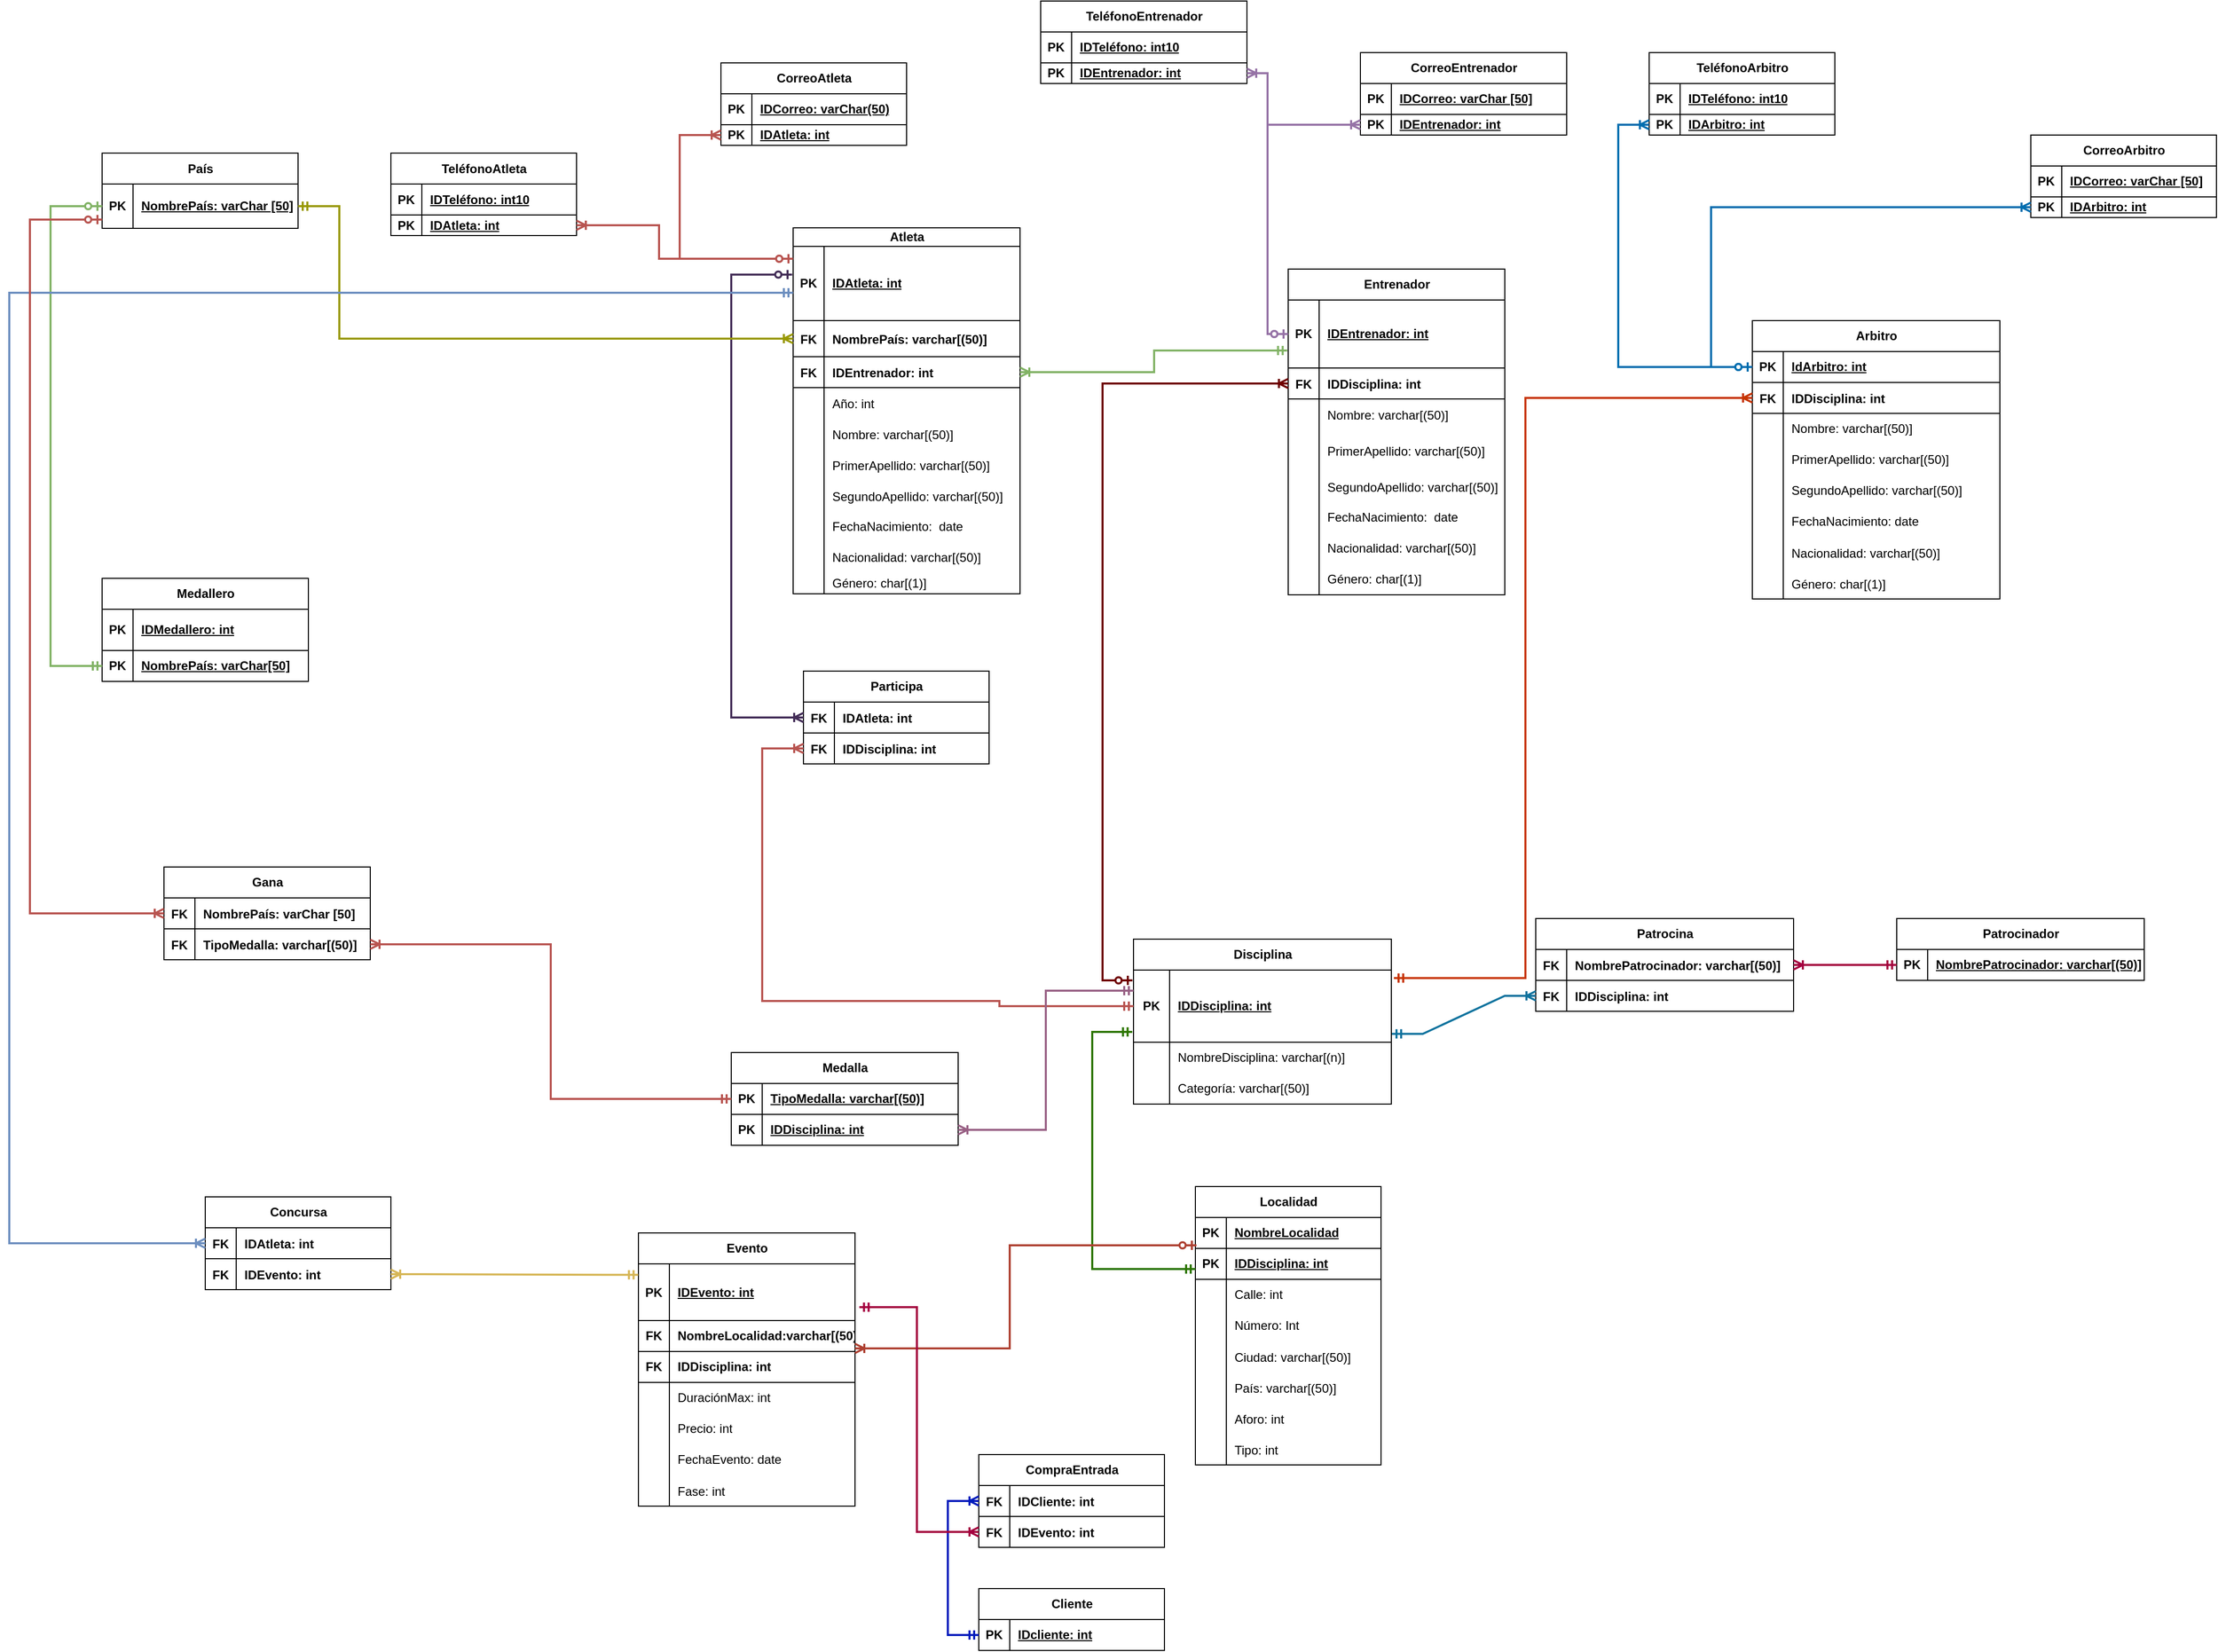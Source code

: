 <mxfile version="24.7.17">
  <diagram name="Página-1" id="cWyOJy4rAa10n7n6FvPp">
    <mxGraphModel grid="1" page="1" gridSize="10" guides="1" tooltips="1" connect="1" arrows="1" fold="1" pageScale="1" pageWidth="850" pageHeight="1100" math="0" shadow="0">
      <root>
        <mxCell id="0" />
        <mxCell id="1" parent="0" />
        <mxCell id="36T4z24LOP3LeD5Vtb74-15" value="Evento" style="shape=table;startSize=30;container=1;collapsible=1;childLayout=tableLayout;fixedRows=1;rowLines=0;fontStyle=1;align=center;resizeLast=1;html=1;" vertex="1" parent="1">
          <mxGeometry x="-160" y="545" width="210" height="265" as="geometry" />
        </mxCell>
        <mxCell id="36T4z24LOP3LeD5Vtb74-16" value="" style="shape=tableRow;horizontal=0;startSize=0;swimlaneHead=0;swimlaneBody=0;fillColor=none;collapsible=0;dropTarget=0;points=[[0,0.5],[1,0.5]];portConstraint=eastwest;top=0;left=0;right=0;bottom=1;" vertex="1" parent="36T4z24LOP3LeD5Vtb74-15">
          <mxGeometry y="30" width="210" height="55" as="geometry" />
        </mxCell>
        <mxCell id="36T4z24LOP3LeD5Vtb74-17" value="PK" style="shape=partialRectangle;connectable=0;fillColor=none;top=0;left=0;bottom=0;right=0;fontStyle=1;overflow=hidden;whiteSpace=wrap;html=1;" vertex="1" parent="36T4z24LOP3LeD5Vtb74-16">
          <mxGeometry width="30" height="55" as="geometry">
            <mxRectangle width="30" height="55" as="alternateBounds" />
          </mxGeometry>
        </mxCell>
        <mxCell id="36T4z24LOP3LeD5Vtb74-18" value="IDEvento: int" style="shape=partialRectangle;connectable=0;fillColor=none;top=0;left=0;bottom=0;right=0;align=left;spacingLeft=6;fontStyle=5;overflow=hidden;whiteSpace=wrap;html=1;" vertex="1" parent="36T4z24LOP3LeD5Vtb74-16">
          <mxGeometry x="30" width="180" height="55" as="geometry">
            <mxRectangle width="180" height="55" as="alternateBounds" />
          </mxGeometry>
        </mxCell>
        <mxCell id="vCqpdsKRJKgijNCNeV1A-1" value="" style="shape=tableRow;horizontal=0;startSize=0;swimlaneHead=0;swimlaneBody=0;fillColor=none;collapsible=0;dropTarget=0;points=[[0,0.5],[1,0.5]];portConstraint=eastwest;top=0;left=0;right=0;bottom=1;" vertex="1" parent="36T4z24LOP3LeD5Vtb74-15">
          <mxGeometry y="85" width="210" height="30" as="geometry" />
        </mxCell>
        <mxCell id="vCqpdsKRJKgijNCNeV1A-2" value="FK" style="shape=partialRectangle;connectable=0;fillColor=none;top=0;left=0;bottom=0;right=0;editable=1;overflow=hidden;whiteSpace=wrap;html=1;fontStyle=1" vertex="1" parent="vCqpdsKRJKgijNCNeV1A-1">
          <mxGeometry width="30" height="30" as="geometry">
            <mxRectangle width="30" height="30" as="alternateBounds" />
          </mxGeometry>
        </mxCell>
        <mxCell id="vCqpdsKRJKgijNCNeV1A-3" value="NombreLocalidad:varchar[(50)]" style="shape=partialRectangle;connectable=0;fillColor=none;top=0;left=0;bottom=0;right=0;align=left;spacingLeft=6;overflow=hidden;whiteSpace=wrap;html=1;fontStyle=1" vertex="1" parent="vCqpdsKRJKgijNCNeV1A-1">
          <mxGeometry x="30" width="180" height="30" as="geometry">
            <mxRectangle width="180" height="30" as="alternateBounds" />
          </mxGeometry>
        </mxCell>
        <mxCell id="36T4z24LOP3LeD5Vtb74-19" value="" style="shape=tableRow;horizontal=0;startSize=0;swimlaneHead=0;swimlaneBody=0;fillColor=none;collapsible=0;dropTarget=0;points=[[0,0.5],[1,0.5]];portConstraint=eastwest;top=0;left=0;right=0;bottom=1;" vertex="1" parent="36T4z24LOP3LeD5Vtb74-15">
          <mxGeometry y="115" width="210" height="30" as="geometry" />
        </mxCell>
        <mxCell id="36T4z24LOP3LeD5Vtb74-20" value="FK" style="shape=partialRectangle;connectable=0;fillColor=none;top=0;left=0;bottom=0;right=0;editable=1;overflow=hidden;whiteSpace=wrap;html=1;fontStyle=1" vertex="1" parent="36T4z24LOP3LeD5Vtb74-19">
          <mxGeometry width="30" height="30" as="geometry">
            <mxRectangle width="30" height="30" as="alternateBounds" />
          </mxGeometry>
        </mxCell>
        <mxCell id="36T4z24LOP3LeD5Vtb74-21" value="IDDisciplina: int" style="shape=partialRectangle;connectable=0;fillColor=none;top=0;left=0;bottom=0;right=0;align=left;spacingLeft=6;overflow=hidden;whiteSpace=wrap;html=1;fontStyle=1" vertex="1" parent="36T4z24LOP3LeD5Vtb74-19">
          <mxGeometry x="30" width="180" height="30" as="geometry">
            <mxRectangle width="180" height="30" as="alternateBounds" />
          </mxGeometry>
        </mxCell>
        <mxCell id="LZco95R0kcnfF2moG8rG-34" value="" style="shape=tableRow;horizontal=0;startSize=0;swimlaneHead=0;swimlaneBody=0;fillColor=none;collapsible=0;dropTarget=0;points=[[0,0.5],[1,0.5]];portConstraint=eastwest;top=0;left=0;right=0;bottom=0;" vertex="1" parent="36T4z24LOP3LeD5Vtb74-15">
          <mxGeometry y="145" width="210" height="30" as="geometry" />
        </mxCell>
        <mxCell id="LZco95R0kcnfF2moG8rG-35" value="" style="shape=partialRectangle;connectable=0;fillColor=none;top=0;left=0;bottom=0;right=0;editable=1;overflow=hidden;whiteSpace=wrap;html=1;" vertex="1" parent="LZco95R0kcnfF2moG8rG-34">
          <mxGeometry width="30" height="30" as="geometry">
            <mxRectangle width="30" height="30" as="alternateBounds" />
          </mxGeometry>
        </mxCell>
        <mxCell id="LZco95R0kcnfF2moG8rG-36" value="DuraciónMax: int" style="shape=partialRectangle;connectable=0;fillColor=none;top=0;left=0;bottom=0;right=0;align=left;spacingLeft=6;overflow=hidden;whiteSpace=wrap;html=1;" vertex="1" parent="LZco95R0kcnfF2moG8rG-34">
          <mxGeometry x="30" width="180" height="30" as="geometry">
            <mxRectangle width="180" height="30" as="alternateBounds" />
          </mxGeometry>
        </mxCell>
        <mxCell id="36T4z24LOP3LeD5Vtb74-22" value="" style="shape=tableRow;horizontal=0;startSize=0;swimlaneHead=0;swimlaneBody=0;fillColor=none;collapsible=0;dropTarget=0;points=[[0,0.5],[1,0.5]];portConstraint=eastwest;top=0;left=0;right=0;bottom=0;" vertex="1" parent="36T4z24LOP3LeD5Vtb74-15">
          <mxGeometry y="175" width="210" height="30" as="geometry" />
        </mxCell>
        <mxCell id="36T4z24LOP3LeD5Vtb74-23" value="" style="shape=partialRectangle;connectable=0;fillColor=none;top=0;left=0;bottom=0;right=0;editable=1;overflow=hidden;whiteSpace=wrap;html=1;" vertex="1" parent="36T4z24LOP3LeD5Vtb74-22">
          <mxGeometry width="30" height="30" as="geometry">
            <mxRectangle width="30" height="30" as="alternateBounds" />
          </mxGeometry>
        </mxCell>
        <mxCell id="36T4z24LOP3LeD5Vtb74-24" value="Precio: int" style="shape=partialRectangle;connectable=0;fillColor=none;top=0;left=0;bottom=0;right=0;align=left;spacingLeft=6;overflow=hidden;whiteSpace=wrap;html=1;" vertex="1" parent="36T4z24LOP3LeD5Vtb74-22">
          <mxGeometry x="30" width="180" height="30" as="geometry">
            <mxRectangle width="180" height="30" as="alternateBounds" />
          </mxGeometry>
        </mxCell>
        <mxCell id="36T4z24LOP3LeD5Vtb74-25" value="" style="shape=tableRow;horizontal=0;startSize=0;swimlaneHead=0;swimlaneBody=0;fillColor=none;collapsible=0;dropTarget=0;points=[[0,0.5],[1,0.5]];portConstraint=eastwest;top=0;left=0;right=0;bottom=0;" vertex="1" parent="36T4z24LOP3LeD5Vtb74-15">
          <mxGeometry y="205" width="210" height="30" as="geometry" />
        </mxCell>
        <mxCell id="36T4z24LOP3LeD5Vtb74-26" value="" style="shape=partialRectangle;connectable=0;fillColor=none;top=0;left=0;bottom=0;right=0;editable=1;overflow=hidden;whiteSpace=wrap;html=1;" vertex="1" parent="36T4z24LOP3LeD5Vtb74-25">
          <mxGeometry width="30" height="30" as="geometry">
            <mxRectangle width="30" height="30" as="alternateBounds" />
          </mxGeometry>
        </mxCell>
        <mxCell id="36T4z24LOP3LeD5Vtb74-27" value="FechaEvento: date" style="shape=partialRectangle;connectable=0;fillColor=none;top=0;left=0;bottom=0;right=0;align=left;spacingLeft=6;overflow=hidden;whiteSpace=wrap;html=1;" vertex="1" parent="36T4z24LOP3LeD5Vtb74-25">
          <mxGeometry x="30" width="180" height="30" as="geometry">
            <mxRectangle width="180" height="30" as="alternateBounds" />
          </mxGeometry>
        </mxCell>
        <mxCell id="36T4z24LOP3LeD5Vtb74-126" value="" style="shape=tableRow;horizontal=0;startSize=0;swimlaneHead=0;swimlaneBody=0;fillColor=none;collapsible=0;dropTarget=0;points=[[0,0.5],[1,0.5]];portConstraint=eastwest;top=0;left=0;right=0;bottom=0;" vertex="1" parent="36T4z24LOP3LeD5Vtb74-15">
          <mxGeometry y="235" width="210" height="30" as="geometry" />
        </mxCell>
        <mxCell id="36T4z24LOP3LeD5Vtb74-127" value="" style="shape=partialRectangle;connectable=0;fillColor=none;top=0;left=0;bottom=0;right=0;editable=1;overflow=hidden;" vertex="1" parent="36T4z24LOP3LeD5Vtb74-126">
          <mxGeometry width="30" height="30" as="geometry">
            <mxRectangle width="30" height="30" as="alternateBounds" />
          </mxGeometry>
        </mxCell>
        <mxCell id="36T4z24LOP3LeD5Vtb74-128" value="Fase: int" style="shape=partialRectangle;connectable=0;fillColor=none;top=0;left=0;bottom=0;right=0;align=left;spacingLeft=6;overflow=hidden;" vertex="1" parent="36T4z24LOP3LeD5Vtb74-126">
          <mxGeometry x="30" width="180" height="30" as="geometry">
            <mxRectangle width="180" height="30" as="alternateBounds" />
          </mxGeometry>
        </mxCell>
        <mxCell id="36T4z24LOP3LeD5Vtb74-138" value="Entrenador" style="shape=table;startSize=30;container=1;collapsible=1;childLayout=tableLayout;fixedRows=1;rowLines=0;fontStyle=1;align=center;resizeLast=1;html=1;" vertex="1" parent="1">
          <mxGeometry x="470" y="-390" width="210" height="316" as="geometry" />
        </mxCell>
        <mxCell id="36T4z24LOP3LeD5Vtb74-139" value="" style="shape=tableRow;horizontal=0;startSize=0;swimlaneHead=0;swimlaneBody=0;fillColor=none;collapsible=0;dropTarget=0;points=[[0,0.5],[1,0.5]];portConstraint=eastwest;top=0;left=0;right=0;bottom=1;" vertex="1" parent="36T4z24LOP3LeD5Vtb74-138">
          <mxGeometry y="30" width="210" height="66" as="geometry" />
        </mxCell>
        <mxCell id="36T4z24LOP3LeD5Vtb74-140" value="PK" style="shape=partialRectangle;connectable=0;fillColor=none;top=0;left=0;bottom=0;right=0;fontStyle=1;overflow=hidden;whiteSpace=wrap;html=1;" vertex="1" parent="36T4z24LOP3LeD5Vtb74-139">
          <mxGeometry width="30" height="66" as="geometry">
            <mxRectangle width="30" height="66" as="alternateBounds" />
          </mxGeometry>
        </mxCell>
        <mxCell id="36T4z24LOP3LeD5Vtb74-141" value="IDEntrenador: int" style="shape=partialRectangle;connectable=0;fillColor=none;top=0;left=0;bottom=0;right=0;align=left;spacingLeft=6;fontStyle=5;overflow=hidden;whiteSpace=wrap;html=1;" vertex="1" parent="36T4z24LOP3LeD5Vtb74-139">
          <mxGeometry x="30" width="180" height="66" as="geometry">
            <mxRectangle width="180" height="66" as="alternateBounds" />
          </mxGeometry>
        </mxCell>
        <mxCell id="36T4z24LOP3LeD5Vtb74-164" value="" style="shape=tableRow;horizontal=0;startSize=0;swimlaneHead=0;swimlaneBody=0;fillColor=none;collapsible=0;dropTarget=0;points=[[0,0.5],[1,0.5]];portConstraint=eastwest;top=0;left=0;right=0;bottom=1;fontStyle=0;spacing=2;fontSize=12;" vertex="1" parent="36T4z24LOP3LeD5Vtb74-138">
          <mxGeometry y="96" width="210" height="30" as="geometry" />
        </mxCell>
        <mxCell id="36T4z24LOP3LeD5Vtb74-165" value="FK" style="shape=partialRectangle;connectable=0;fillColor=none;top=0;left=0;bottom=0;right=0;editable=1;overflow=hidden;fontStyle=1" vertex="1" parent="36T4z24LOP3LeD5Vtb74-164">
          <mxGeometry width="30" height="30" as="geometry">
            <mxRectangle width="30" height="30" as="alternateBounds" />
          </mxGeometry>
        </mxCell>
        <mxCell id="36T4z24LOP3LeD5Vtb74-166" value="IDDisciplina: int" style="shape=partialRectangle;connectable=0;fillColor=none;top=0;left=0;bottom=0;right=0;align=left;spacingLeft=6;overflow=hidden;fontStyle=1" vertex="1" parent="36T4z24LOP3LeD5Vtb74-164">
          <mxGeometry x="30" width="180" height="30" as="geometry">
            <mxRectangle width="180" height="30" as="alternateBounds" />
          </mxGeometry>
        </mxCell>
        <mxCell id="wlwj411Kuk6rDO_IyDqp-84" value="" style="shape=tableRow;horizontal=0;startSize=0;swimlaneHead=0;swimlaneBody=0;fillColor=none;collapsible=0;dropTarget=0;points=[[0,0.5],[1,0.5]];portConstraint=eastwest;top=0;left=0;right=0;bottom=0;" vertex="1" parent="36T4z24LOP3LeD5Vtb74-138">
          <mxGeometry y="126" width="210" height="30" as="geometry" />
        </mxCell>
        <mxCell id="wlwj411Kuk6rDO_IyDqp-85" value="" style="shape=partialRectangle;connectable=0;fillColor=none;top=0;left=0;bottom=0;right=0;editable=1;overflow=hidden;" vertex="1" parent="wlwj411Kuk6rDO_IyDqp-84">
          <mxGeometry width="30" height="30" as="geometry">
            <mxRectangle width="30" height="30" as="alternateBounds" />
          </mxGeometry>
        </mxCell>
        <mxCell id="wlwj411Kuk6rDO_IyDqp-86" value="Nombre: varchar[(50)]" style="shape=partialRectangle;connectable=0;fillColor=none;top=0;left=0;bottom=0;right=0;align=left;spacingLeft=6;overflow=hidden;" vertex="1" parent="wlwj411Kuk6rDO_IyDqp-84">
          <mxGeometry x="30" width="180" height="30" as="geometry">
            <mxRectangle width="180" height="30" as="alternateBounds" />
          </mxGeometry>
        </mxCell>
        <mxCell id="36T4z24LOP3LeD5Vtb74-167" value="" style="shape=tableRow;horizontal=0;startSize=0;swimlaneHead=0;swimlaneBody=0;fillColor=none;collapsible=0;dropTarget=0;points=[[0,0.5],[1,0.5]];portConstraint=eastwest;top=0;left=0;right=0;bottom=0;" vertex="1" parent="36T4z24LOP3LeD5Vtb74-138">
          <mxGeometry y="156" width="210" height="40" as="geometry" />
        </mxCell>
        <mxCell id="36T4z24LOP3LeD5Vtb74-168" value="" style="shape=partialRectangle;connectable=0;fillColor=none;top=0;left=0;bottom=0;right=0;editable=1;overflow=hidden;" vertex="1" parent="36T4z24LOP3LeD5Vtb74-167">
          <mxGeometry width="30" height="40" as="geometry">
            <mxRectangle width="30" height="40" as="alternateBounds" />
          </mxGeometry>
        </mxCell>
        <mxCell id="36T4z24LOP3LeD5Vtb74-169" value="PrimerApellido: varchar[(50)]" style="shape=partialRectangle;connectable=0;fillColor=none;top=0;left=0;bottom=0;right=0;align=left;spacingLeft=6;overflow=hidden;" vertex="1" parent="36T4z24LOP3LeD5Vtb74-167">
          <mxGeometry x="30" width="180" height="40" as="geometry">
            <mxRectangle width="180" height="40" as="alternateBounds" />
          </mxGeometry>
        </mxCell>
        <mxCell id="36T4z24LOP3LeD5Vtb74-170" value="" style="shape=tableRow;horizontal=0;startSize=0;swimlaneHead=0;swimlaneBody=0;fillColor=none;collapsible=0;dropTarget=0;points=[[0,0.5],[1,0.5]];portConstraint=eastwest;top=0;left=0;right=0;bottom=0;" vertex="1" parent="36T4z24LOP3LeD5Vtb74-138">
          <mxGeometry y="196" width="210" height="30" as="geometry" />
        </mxCell>
        <mxCell id="36T4z24LOP3LeD5Vtb74-171" value="" style="shape=partialRectangle;connectable=0;fillColor=none;top=0;left=0;bottom=0;right=0;editable=1;overflow=hidden;" vertex="1" parent="36T4z24LOP3LeD5Vtb74-170">
          <mxGeometry width="30" height="30" as="geometry">
            <mxRectangle width="30" height="30" as="alternateBounds" />
          </mxGeometry>
        </mxCell>
        <mxCell id="36T4z24LOP3LeD5Vtb74-172" value="SegundoApellido: varchar[(50)]" style="shape=partialRectangle;connectable=0;fillColor=none;top=0;left=0;bottom=0;right=0;align=left;spacingLeft=6;overflow=hidden;" vertex="1" parent="36T4z24LOP3LeD5Vtb74-170">
          <mxGeometry x="30" width="180" height="30" as="geometry">
            <mxRectangle width="180" height="30" as="alternateBounds" />
          </mxGeometry>
        </mxCell>
        <mxCell id="36T4z24LOP3LeD5Vtb74-142" value="" style="shape=tableRow;horizontal=0;startSize=0;swimlaneHead=0;swimlaneBody=0;fillColor=none;collapsible=0;dropTarget=0;points=[[0,0.5],[1,0.5]];portConstraint=eastwest;top=0;left=0;right=0;bottom=0;" vertex="1" parent="36T4z24LOP3LeD5Vtb74-138">
          <mxGeometry y="226" width="210" height="30" as="geometry" />
        </mxCell>
        <mxCell id="36T4z24LOP3LeD5Vtb74-143" value="" style="shape=partialRectangle;connectable=0;fillColor=none;top=0;left=0;bottom=0;right=0;editable=1;overflow=hidden;whiteSpace=wrap;html=1;" vertex="1" parent="36T4z24LOP3LeD5Vtb74-142">
          <mxGeometry width="30" height="30" as="geometry">
            <mxRectangle width="30" height="30" as="alternateBounds" />
          </mxGeometry>
        </mxCell>
        <mxCell id="36T4z24LOP3LeD5Vtb74-144" value="&lt;div&gt;FechaNacimiento:&amp;nbsp; date&lt;br&gt;&lt;/div&gt;" style="shape=partialRectangle;connectable=0;fillColor=none;top=0;left=0;bottom=0;right=0;align=left;spacingLeft=6;overflow=hidden;whiteSpace=wrap;html=1;" vertex="1" parent="36T4z24LOP3LeD5Vtb74-142">
          <mxGeometry x="30" width="180" height="30" as="geometry">
            <mxRectangle width="180" height="30" as="alternateBounds" />
          </mxGeometry>
        </mxCell>
        <mxCell id="36T4z24LOP3LeD5Vtb74-145" value="" style="shape=tableRow;horizontal=0;startSize=0;swimlaneHead=0;swimlaneBody=0;fillColor=none;collapsible=0;dropTarget=0;points=[[0,0.5],[1,0.5]];portConstraint=eastwest;top=0;left=0;right=0;bottom=0;" vertex="1" parent="36T4z24LOP3LeD5Vtb74-138">
          <mxGeometry y="256" width="210" height="30" as="geometry" />
        </mxCell>
        <mxCell id="36T4z24LOP3LeD5Vtb74-146" value="" style="shape=partialRectangle;connectable=0;fillColor=none;top=0;left=0;bottom=0;right=0;editable=1;overflow=hidden;whiteSpace=wrap;html=1;" vertex="1" parent="36T4z24LOP3LeD5Vtb74-145">
          <mxGeometry width="30" height="30" as="geometry">
            <mxRectangle width="30" height="30" as="alternateBounds" />
          </mxGeometry>
        </mxCell>
        <mxCell id="36T4z24LOP3LeD5Vtb74-147" value="Nacionalidad: varchar[(50)] " style="shape=partialRectangle;connectable=0;fillColor=none;top=0;left=0;bottom=0;right=0;align=left;spacingLeft=6;overflow=hidden;whiteSpace=wrap;html=1;" vertex="1" parent="36T4z24LOP3LeD5Vtb74-145">
          <mxGeometry x="30" width="180" height="30" as="geometry">
            <mxRectangle width="180" height="30" as="alternateBounds" />
          </mxGeometry>
        </mxCell>
        <mxCell id="36T4z24LOP3LeD5Vtb74-148" value="" style="shape=tableRow;horizontal=0;startSize=0;swimlaneHead=0;swimlaneBody=0;fillColor=none;collapsible=0;dropTarget=0;points=[[0,0.5],[1,0.5]];portConstraint=eastwest;top=0;left=0;right=0;bottom=0;" vertex="1" parent="36T4z24LOP3LeD5Vtb74-138">
          <mxGeometry y="286" width="210" height="30" as="geometry" />
        </mxCell>
        <mxCell id="36T4z24LOP3LeD5Vtb74-149" value="" style="shape=partialRectangle;connectable=0;fillColor=none;top=0;left=0;bottom=0;right=0;editable=1;overflow=hidden;whiteSpace=wrap;html=1;" vertex="1" parent="36T4z24LOP3LeD5Vtb74-148">
          <mxGeometry width="30" height="30" as="geometry">
            <mxRectangle width="30" height="30" as="alternateBounds" />
          </mxGeometry>
        </mxCell>
        <mxCell id="36T4z24LOP3LeD5Vtb74-150" value="&lt;div&gt;Género: char[(1)]&lt;br&gt;&lt;/div&gt;" style="shape=partialRectangle;connectable=0;fillColor=none;top=0;left=0;bottom=0;right=0;align=left;spacingLeft=6;overflow=hidden;whiteSpace=wrap;html=1;" vertex="1" parent="36T4z24LOP3LeD5Vtb74-148">
          <mxGeometry x="30" width="180" height="30" as="geometry">
            <mxRectangle width="180" height="30" as="alternateBounds" />
          </mxGeometry>
        </mxCell>
        <mxCell id="36T4z24LOP3LeD5Vtb74-151" value="Arbitro" style="shape=table;startSize=30;container=1;collapsible=1;childLayout=tableLayout;fixedRows=1;rowLines=0;fontStyle=1;align=center;resizeLast=1;html=1;" vertex="1" parent="1">
          <mxGeometry x="920" y="-340" width="240" height="270" as="geometry" />
        </mxCell>
        <mxCell id="36T4z24LOP3LeD5Vtb74-152" value="" style="shape=tableRow;horizontal=0;startSize=0;swimlaneHead=0;swimlaneBody=0;fillColor=none;collapsible=0;dropTarget=0;points=[[0,0.5],[1,0.5]];portConstraint=eastwest;top=0;left=0;right=0;bottom=1;" vertex="1" parent="36T4z24LOP3LeD5Vtb74-151">
          <mxGeometry y="30" width="240" height="30" as="geometry" />
        </mxCell>
        <mxCell id="36T4z24LOP3LeD5Vtb74-153" value="PK" style="shape=partialRectangle;connectable=0;fillColor=none;top=0;left=0;bottom=0;right=0;fontStyle=1;overflow=hidden;whiteSpace=wrap;html=1;" vertex="1" parent="36T4z24LOP3LeD5Vtb74-152">
          <mxGeometry width="30" height="30" as="geometry">
            <mxRectangle width="30" height="30" as="alternateBounds" />
          </mxGeometry>
        </mxCell>
        <mxCell id="36T4z24LOP3LeD5Vtb74-154" value="IdArbitro: int" style="shape=partialRectangle;connectable=0;fillColor=none;top=0;left=0;bottom=0;right=0;align=left;spacingLeft=6;fontStyle=5;overflow=hidden;whiteSpace=wrap;html=1;" vertex="1" parent="36T4z24LOP3LeD5Vtb74-152">
          <mxGeometry x="30" width="210" height="30" as="geometry">
            <mxRectangle width="210" height="30" as="alternateBounds" />
          </mxGeometry>
        </mxCell>
        <mxCell id="q2yrCnXa5M1frAqMx9y7-29" value="" style="shape=tableRow;horizontal=0;startSize=0;swimlaneHead=0;swimlaneBody=0;fillColor=none;collapsible=0;dropTarget=0;points=[[0,0.5],[1,0.5]];portConstraint=eastwest;top=0;left=0;right=0;bottom=0;" vertex="1" parent="36T4z24LOP3LeD5Vtb74-151">
          <mxGeometry y="60" width="240" height="30" as="geometry" />
        </mxCell>
        <mxCell id="q2yrCnXa5M1frAqMx9y7-30" value="FK" style="shape=partialRectangle;connectable=0;fillColor=none;top=0;left=0;bottom=1;right=0;editable=1;overflow=hidden;fontStyle=1" vertex="1" parent="q2yrCnXa5M1frAqMx9y7-29">
          <mxGeometry width="30" height="30" as="geometry">
            <mxRectangle width="30" height="30" as="alternateBounds" />
          </mxGeometry>
        </mxCell>
        <mxCell id="q2yrCnXa5M1frAqMx9y7-31" value="IDDisciplina: int" style="shape=partialRectangle;connectable=0;fillColor=none;top=0;left=0;bottom=1;right=0;align=left;spacingLeft=6;overflow=hidden;fontStyle=1" vertex="1" parent="q2yrCnXa5M1frAqMx9y7-29">
          <mxGeometry x="30" width="210" height="30" as="geometry">
            <mxRectangle width="210" height="30" as="alternateBounds" />
          </mxGeometry>
        </mxCell>
        <mxCell id="36T4z24LOP3LeD5Vtb74-155" value="" style="shape=tableRow;horizontal=0;startSize=0;swimlaneHead=0;swimlaneBody=0;fillColor=none;collapsible=0;dropTarget=0;points=[[0,0.5],[1,0.5]];portConstraint=eastwest;top=0;left=0;right=0;bottom=0;" vertex="1" parent="36T4z24LOP3LeD5Vtb74-151">
          <mxGeometry y="90" width="240" height="30" as="geometry" />
        </mxCell>
        <mxCell id="36T4z24LOP3LeD5Vtb74-156" value="" style="shape=partialRectangle;connectable=0;fillColor=none;top=0;left=0;bottom=0;right=0;editable=1;overflow=hidden;whiteSpace=wrap;html=1;" vertex="1" parent="36T4z24LOP3LeD5Vtb74-155">
          <mxGeometry width="30" height="30" as="geometry">
            <mxRectangle width="30" height="30" as="alternateBounds" />
          </mxGeometry>
        </mxCell>
        <mxCell id="36T4z24LOP3LeD5Vtb74-157" value="Nombre: varchar[(50)]" style="shape=partialRectangle;connectable=0;fillColor=none;top=0;left=0;bottom=0;right=0;align=left;spacingLeft=6;overflow=hidden;whiteSpace=wrap;html=1;" vertex="1" parent="36T4z24LOP3LeD5Vtb74-155">
          <mxGeometry x="30" width="210" height="30" as="geometry">
            <mxRectangle width="210" height="30" as="alternateBounds" />
          </mxGeometry>
        </mxCell>
        <mxCell id="36T4z24LOP3LeD5Vtb74-158" value="" style="shape=tableRow;horizontal=0;startSize=0;swimlaneHead=0;swimlaneBody=0;fillColor=none;collapsible=0;dropTarget=0;points=[[0,0.5],[1,0.5]];portConstraint=eastwest;top=0;left=0;right=0;bottom=0;" vertex="1" parent="36T4z24LOP3LeD5Vtb74-151">
          <mxGeometry y="120" width="240" height="30" as="geometry" />
        </mxCell>
        <mxCell id="36T4z24LOP3LeD5Vtb74-159" value="" style="shape=partialRectangle;connectable=0;fillColor=none;top=0;left=0;bottom=0;right=0;editable=1;overflow=hidden;whiteSpace=wrap;html=1;" vertex="1" parent="36T4z24LOP3LeD5Vtb74-158">
          <mxGeometry width="30" height="30" as="geometry">
            <mxRectangle width="30" height="30" as="alternateBounds" />
          </mxGeometry>
        </mxCell>
        <mxCell id="36T4z24LOP3LeD5Vtb74-160" value="PrimerApellido: varchar[(50)]" style="shape=partialRectangle;connectable=0;fillColor=none;top=0;left=0;bottom=0;right=0;align=left;spacingLeft=6;overflow=hidden;whiteSpace=wrap;html=1;" vertex="1" parent="36T4z24LOP3LeD5Vtb74-158">
          <mxGeometry x="30" width="210" height="30" as="geometry">
            <mxRectangle width="210" height="30" as="alternateBounds" />
          </mxGeometry>
        </mxCell>
        <mxCell id="36T4z24LOP3LeD5Vtb74-161" value="" style="shape=tableRow;horizontal=0;startSize=0;swimlaneHead=0;swimlaneBody=0;fillColor=none;collapsible=0;dropTarget=0;points=[[0,0.5],[1,0.5]];portConstraint=eastwest;top=0;left=0;right=0;bottom=0;" vertex="1" parent="36T4z24LOP3LeD5Vtb74-151">
          <mxGeometry y="150" width="240" height="30" as="geometry" />
        </mxCell>
        <mxCell id="36T4z24LOP3LeD5Vtb74-162" value="" style="shape=partialRectangle;connectable=0;fillColor=none;top=0;left=0;bottom=0;right=0;editable=1;overflow=hidden;whiteSpace=wrap;html=1;" vertex="1" parent="36T4z24LOP3LeD5Vtb74-161">
          <mxGeometry width="30" height="30" as="geometry">
            <mxRectangle width="30" height="30" as="alternateBounds" />
          </mxGeometry>
        </mxCell>
        <mxCell id="36T4z24LOP3LeD5Vtb74-163" value="SegundoApellido: varchar[(50)]" style="shape=partialRectangle;connectable=0;fillColor=none;top=0;left=0;bottom=0;right=0;align=left;spacingLeft=6;overflow=hidden;whiteSpace=wrap;html=1;" vertex="1" parent="36T4z24LOP3LeD5Vtb74-161">
          <mxGeometry x="30" width="210" height="30" as="geometry">
            <mxRectangle width="210" height="30" as="alternateBounds" />
          </mxGeometry>
        </mxCell>
        <mxCell id="9tRWBcBBaT76NV6u4gut-1" value="" style="shape=tableRow;horizontal=0;startSize=0;swimlaneHead=0;swimlaneBody=0;fillColor=none;collapsible=0;dropTarget=0;points=[[0,0.5],[1,0.5]];portConstraint=eastwest;top=0;left=0;right=0;bottom=0;" vertex="1" parent="36T4z24LOP3LeD5Vtb74-151">
          <mxGeometry y="180" width="240" height="30" as="geometry" />
        </mxCell>
        <mxCell id="9tRWBcBBaT76NV6u4gut-2" value="" style="shape=partialRectangle;connectable=0;fillColor=none;top=0;left=0;bottom=0;right=0;editable=1;overflow=hidden;whiteSpace=wrap;html=1;" vertex="1" parent="9tRWBcBBaT76NV6u4gut-1">
          <mxGeometry width="30" height="30" as="geometry">
            <mxRectangle width="30" height="30" as="alternateBounds" />
          </mxGeometry>
        </mxCell>
        <mxCell id="9tRWBcBBaT76NV6u4gut-3" value="FechaNacimiento: date" style="shape=partialRectangle;connectable=0;fillColor=none;top=0;left=0;bottom=0;right=0;align=left;spacingLeft=6;overflow=hidden;whiteSpace=wrap;html=1;" vertex="1" parent="9tRWBcBBaT76NV6u4gut-1">
          <mxGeometry x="30" width="210" height="30" as="geometry">
            <mxRectangle width="210" height="30" as="alternateBounds" />
          </mxGeometry>
        </mxCell>
        <mxCell id="nFd2LTMDBVpqRNZDv_q9-33" value="" style="shape=tableRow;horizontal=0;startSize=0;swimlaneHead=0;swimlaneBody=0;fillColor=none;collapsible=0;dropTarget=0;points=[[0,0.5],[1,0.5]];portConstraint=eastwest;top=0;left=0;right=0;bottom=0;" vertex="1" parent="36T4z24LOP3LeD5Vtb74-151">
          <mxGeometry y="210" width="240" height="30" as="geometry" />
        </mxCell>
        <mxCell id="nFd2LTMDBVpqRNZDv_q9-34" value="" style="shape=partialRectangle;connectable=0;fillColor=none;top=0;left=0;bottom=0;right=0;editable=1;overflow=hidden;" vertex="1" parent="nFd2LTMDBVpqRNZDv_q9-33">
          <mxGeometry width="30" height="30" as="geometry">
            <mxRectangle width="30" height="30" as="alternateBounds" />
          </mxGeometry>
        </mxCell>
        <mxCell id="nFd2LTMDBVpqRNZDv_q9-35" value="Nacionalidad: varchar[(50)]" style="shape=partialRectangle;connectable=0;fillColor=none;top=0;left=0;bottom=0;right=0;align=left;spacingLeft=6;overflow=hidden;" vertex="1" parent="nFd2LTMDBVpqRNZDv_q9-33">
          <mxGeometry x="30" width="210" height="30" as="geometry">
            <mxRectangle width="210" height="30" as="alternateBounds" />
          </mxGeometry>
        </mxCell>
        <mxCell id="nFd2LTMDBVpqRNZDv_q9-36" value="" style="shape=tableRow;horizontal=0;startSize=0;swimlaneHead=0;swimlaneBody=0;fillColor=none;collapsible=0;dropTarget=0;points=[[0,0.5],[1,0.5]];portConstraint=eastwest;top=0;left=0;right=0;bottom=0;" vertex="1" parent="36T4z24LOP3LeD5Vtb74-151">
          <mxGeometry y="240" width="240" height="30" as="geometry" />
        </mxCell>
        <mxCell id="nFd2LTMDBVpqRNZDv_q9-37" value="" style="shape=partialRectangle;connectable=0;fillColor=none;top=0;left=0;bottom=0;right=0;editable=1;overflow=hidden;" vertex="1" parent="nFd2LTMDBVpqRNZDv_q9-36">
          <mxGeometry width="30" height="30" as="geometry">
            <mxRectangle width="30" height="30" as="alternateBounds" />
          </mxGeometry>
        </mxCell>
        <mxCell id="nFd2LTMDBVpqRNZDv_q9-38" value="Género: char[(1)]" style="shape=partialRectangle;connectable=0;fillColor=none;top=0;left=0;bottom=0;right=0;align=left;spacingLeft=6;overflow=hidden;" vertex="1" parent="nFd2LTMDBVpqRNZDv_q9-36">
          <mxGeometry x="30" width="210" height="30" as="geometry">
            <mxRectangle width="210" height="30" as="alternateBounds" />
          </mxGeometry>
        </mxCell>
        <mxCell id="cqkPvYUDdSKqJvLp3jxx-15" value="Disciplina" style="shape=table;startSize=30;container=1;collapsible=1;childLayout=tableLayout;fixedRows=1;rowLines=0;fontStyle=1;align=center;resizeLast=1;html=1;" vertex="1" parent="1">
          <mxGeometry x="320" y="260" width="250" height="160" as="geometry" />
        </mxCell>
        <mxCell id="cqkPvYUDdSKqJvLp3jxx-16" value="" style="shape=tableRow;horizontal=0;startSize=0;swimlaneHead=0;swimlaneBody=0;fillColor=none;collapsible=0;dropTarget=0;points=[[0,0.5],[1,0.5]];portConstraint=eastwest;top=0;left=0;right=0;bottom=1;" vertex="1" parent="cqkPvYUDdSKqJvLp3jxx-15">
          <mxGeometry y="30" width="250" height="70" as="geometry" />
        </mxCell>
        <mxCell id="cqkPvYUDdSKqJvLp3jxx-17" value="PK" style="shape=partialRectangle;connectable=0;fillColor=none;top=0;left=0;bottom=0;right=0;fontStyle=1;overflow=hidden;whiteSpace=wrap;html=1;" vertex="1" parent="cqkPvYUDdSKqJvLp3jxx-16">
          <mxGeometry width="35" height="70" as="geometry">
            <mxRectangle width="35" height="70" as="alternateBounds" />
          </mxGeometry>
        </mxCell>
        <mxCell id="cqkPvYUDdSKqJvLp3jxx-18" value="IDDisciplina: int" style="shape=partialRectangle;connectable=0;fillColor=none;top=0;left=0;bottom=0;right=0;align=left;spacingLeft=6;fontStyle=5;overflow=hidden;whiteSpace=wrap;html=1;" vertex="1" parent="cqkPvYUDdSKqJvLp3jxx-16">
          <mxGeometry x="35" width="215" height="70" as="geometry">
            <mxRectangle width="215" height="70" as="alternateBounds" />
          </mxGeometry>
        </mxCell>
        <mxCell id="cqkPvYUDdSKqJvLp3jxx-19" value="" style="shape=tableRow;horizontal=0;startSize=0;swimlaneHead=0;swimlaneBody=0;fillColor=none;collapsible=0;dropTarget=0;points=[[0,0.5],[1,0.5]];portConstraint=eastwest;top=0;left=0;right=0;bottom=0;" vertex="1" parent="cqkPvYUDdSKqJvLp3jxx-15">
          <mxGeometry y="100" width="250" height="30" as="geometry" />
        </mxCell>
        <mxCell id="cqkPvYUDdSKqJvLp3jxx-20" value="" style="shape=partialRectangle;connectable=0;fillColor=none;top=0;left=0;bottom=0;right=0;editable=1;overflow=hidden;whiteSpace=wrap;html=1;" vertex="1" parent="cqkPvYUDdSKqJvLp3jxx-19">
          <mxGeometry width="35" height="30" as="geometry">
            <mxRectangle width="35" height="30" as="alternateBounds" />
          </mxGeometry>
        </mxCell>
        <mxCell id="cqkPvYUDdSKqJvLp3jxx-21" value="NombreDisciplina: varchar[(n)]" style="shape=partialRectangle;connectable=0;fillColor=none;top=0;left=0;bottom=0;right=0;align=left;spacingLeft=6;overflow=hidden;whiteSpace=wrap;html=1;" vertex="1" parent="cqkPvYUDdSKqJvLp3jxx-19">
          <mxGeometry x="35" width="215" height="30" as="geometry">
            <mxRectangle width="215" height="30" as="alternateBounds" />
          </mxGeometry>
        </mxCell>
        <mxCell id="cqkPvYUDdSKqJvLp3jxx-22" value="" style="shape=tableRow;horizontal=0;startSize=0;swimlaneHead=0;swimlaneBody=0;fillColor=none;collapsible=0;dropTarget=0;points=[[0,0.5],[1,0.5]];portConstraint=eastwest;top=0;left=0;right=0;bottom=0;" vertex="1" parent="cqkPvYUDdSKqJvLp3jxx-15">
          <mxGeometry y="130" width="250" height="30" as="geometry" />
        </mxCell>
        <mxCell id="cqkPvYUDdSKqJvLp3jxx-23" value="" style="shape=partialRectangle;connectable=0;fillColor=none;top=0;left=0;bottom=0;right=0;editable=1;overflow=hidden;whiteSpace=wrap;html=1;" vertex="1" parent="cqkPvYUDdSKqJvLp3jxx-22">
          <mxGeometry width="35" height="30" as="geometry">
            <mxRectangle width="35" height="30" as="alternateBounds" />
          </mxGeometry>
        </mxCell>
        <mxCell id="cqkPvYUDdSKqJvLp3jxx-24" value="Categoría: varchar[(50)]" style="shape=partialRectangle;connectable=0;fillColor=none;top=0;left=0;bottom=0;right=0;align=left;spacingLeft=6;overflow=hidden;whiteSpace=wrap;html=1;" vertex="1" parent="cqkPvYUDdSKqJvLp3jxx-22">
          <mxGeometry x="35" width="215" height="30" as="geometry">
            <mxRectangle width="215" height="30" as="alternateBounds" />
          </mxGeometry>
        </mxCell>
        <mxCell id="nFd2LTMDBVpqRNZDv_q9-1" value="Localidad" style="shape=table;startSize=30;container=1;collapsible=1;childLayout=tableLayout;fixedRows=1;rowLines=0;fontStyle=1;align=center;resizeLast=1;html=1;" vertex="1" parent="1">
          <mxGeometry x="380" y="500" width="180" height="270" as="geometry" />
        </mxCell>
        <mxCell id="nFd2LTMDBVpqRNZDv_q9-2" value="" style="shape=tableRow;horizontal=0;startSize=0;swimlaneHead=0;swimlaneBody=0;fillColor=none;collapsible=0;dropTarget=0;points=[[0,0.5],[1,0.5]];portConstraint=eastwest;top=0;left=0;right=0;bottom=1;" vertex="1" parent="nFd2LTMDBVpqRNZDv_q9-1">
          <mxGeometry y="30" width="180" height="30" as="geometry" />
        </mxCell>
        <mxCell id="nFd2LTMDBVpqRNZDv_q9-3" value="PK" style="shape=partialRectangle;connectable=0;fillColor=none;top=0;left=0;bottom=0;right=0;fontStyle=1;overflow=hidden;whiteSpace=wrap;html=1;" vertex="1" parent="nFd2LTMDBVpqRNZDv_q9-2">
          <mxGeometry width="30" height="30" as="geometry">
            <mxRectangle width="30" height="30" as="alternateBounds" />
          </mxGeometry>
        </mxCell>
        <mxCell id="nFd2LTMDBVpqRNZDv_q9-4" value="NombreLocalidad" style="shape=partialRectangle;connectable=0;fillColor=none;top=0;left=0;bottom=0;right=0;align=left;spacingLeft=6;fontStyle=5;overflow=hidden;whiteSpace=wrap;html=1;" vertex="1" parent="nFd2LTMDBVpqRNZDv_q9-2">
          <mxGeometry x="30" width="150" height="30" as="geometry">
            <mxRectangle width="150" height="30" as="alternateBounds" />
          </mxGeometry>
        </mxCell>
        <mxCell id="nFd2LTMDBVpqRNZDv_q9-5" value="" style="shape=tableRow;horizontal=0;startSize=0;swimlaneHead=0;swimlaneBody=0;fillColor=none;collapsible=0;dropTarget=0;points=[[0,0.5],[1,0.5]];portConstraint=eastwest;top=0;left=0;right=0;bottom=1;" vertex="1" parent="nFd2LTMDBVpqRNZDv_q9-1">
          <mxGeometry y="60" width="180" height="30" as="geometry" />
        </mxCell>
        <mxCell id="nFd2LTMDBVpqRNZDv_q9-6" value="PK" style="shape=partialRectangle;connectable=0;fillColor=none;top=0;left=0;bottom=0;right=0;editable=1;overflow=hidden;whiteSpace=wrap;html=1;fontStyle=1" vertex="1" parent="nFd2LTMDBVpqRNZDv_q9-5">
          <mxGeometry width="30" height="30" as="geometry">
            <mxRectangle width="30" height="30" as="alternateBounds" />
          </mxGeometry>
        </mxCell>
        <mxCell id="nFd2LTMDBVpqRNZDv_q9-7" value="IDDisciplina: int" style="shape=partialRectangle;connectable=0;fillColor=none;top=0;left=0;bottom=0;right=0;align=left;spacingLeft=6;overflow=hidden;whiteSpace=wrap;html=1;fontStyle=5" vertex="1" parent="nFd2LTMDBVpqRNZDv_q9-5">
          <mxGeometry x="30" width="150" height="30" as="geometry">
            <mxRectangle width="150" height="30" as="alternateBounds" />
          </mxGeometry>
        </mxCell>
        <mxCell id="nFd2LTMDBVpqRNZDv_q9-8" value="" style="shape=tableRow;horizontal=0;startSize=0;swimlaneHead=0;swimlaneBody=0;fillColor=none;collapsible=0;dropTarget=0;points=[[0,0.5],[1,0.5]];portConstraint=eastwest;top=0;left=0;right=0;bottom=0;" vertex="1" parent="nFd2LTMDBVpqRNZDv_q9-1">
          <mxGeometry y="90" width="180" height="30" as="geometry" />
        </mxCell>
        <mxCell id="nFd2LTMDBVpqRNZDv_q9-9" value="" style="shape=partialRectangle;connectable=0;fillColor=none;top=0;left=0;bottom=0;right=0;editable=1;overflow=hidden;whiteSpace=wrap;html=1;" vertex="1" parent="nFd2LTMDBVpqRNZDv_q9-8">
          <mxGeometry width="30" height="30" as="geometry">
            <mxRectangle width="30" height="30" as="alternateBounds" />
          </mxGeometry>
        </mxCell>
        <mxCell id="nFd2LTMDBVpqRNZDv_q9-10" value="Calle: int" style="shape=partialRectangle;connectable=0;fillColor=none;top=0;left=0;bottom=0;right=0;align=left;spacingLeft=6;overflow=hidden;whiteSpace=wrap;html=1;" vertex="1" parent="nFd2LTMDBVpqRNZDv_q9-8">
          <mxGeometry x="30" width="150" height="30" as="geometry">
            <mxRectangle width="150" height="30" as="alternateBounds" />
          </mxGeometry>
        </mxCell>
        <mxCell id="nFd2LTMDBVpqRNZDv_q9-11" value="" style="shape=tableRow;horizontal=0;startSize=0;swimlaneHead=0;swimlaneBody=0;fillColor=none;collapsible=0;dropTarget=0;points=[[0,0.5],[1,0.5]];portConstraint=eastwest;top=0;left=0;right=0;bottom=0;" vertex="1" parent="nFd2LTMDBVpqRNZDv_q9-1">
          <mxGeometry y="120" width="180" height="30" as="geometry" />
        </mxCell>
        <mxCell id="nFd2LTMDBVpqRNZDv_q9-12" value="" style="shape=partialRectangle;connectable=0;fillColor=none;top=0;left=0;bottom=0;right=0;editable=1;overflow=hidden;whiteSpace=wrap;html=1;" vertex="1" parent="nFd2LTMDBVpqRNZDv_q9-11">
          <mxGeometry width="30" height="30" as="geometry">
            <mxRectangle width="30" height="30" as="alternateBounds" />
          </mxGeometry>
        </mxCell>
        <mxCell id="nFd2LTMDBVpqRNZDv_q9-13" value="Número: Int" style="shape=partialRectangle;connectable=0;fillColor=none;top=0;left=0;bottom=0;right=0;align=left;spacingLeft=6;overflow=hidden;whiteSpace=wrap;html=1;" vertex="1" parent="nFd2LTMDBVpqRNZDv_q9-11">
          <mxGeometry x="30" width="150" height="30" as="geometry">
            <mxRectangle width="150" height="30" as="alternateBounds" />
          </mxGeometry>
        </mxCell>
        <mxCell id="nFd2LTMDBVpqRNZDv_q9-14" value="" style="shape=tableRow;horizontal=0;startSize=0;swimlaneHead=0;swimlaneBody=0;fillColor=none;collapsible=0;dropTarget=0;points=[[0,0.5],[1,0.5]];portConstraint=eastwest;top=0;left=0;right=0;bottom=0;" vertex="1" parent="nFd2LTMDBVpqRNZDv_q9-1">
          <mxGeometry y="150" width="180" height="30" as="geometry" />
        </mxCell>
        <mxCell id="nFd2LTMDBVpqRNZDv_q9-15" value="" style="shape=partialRectangle;connectable=0;fillColor=none;top=0;left=0;bottom=0;right=0;editable=1;overflow=hidden;" vertex="1" parent="nFd2LTMDBVpqRNZDv_q9-14">
          <mxGeometry width="30" height="30" as="geometry">
            <mxRectangle width="30" height="30" as="alternateBounds" />
          </mxGeometry>
        </mxCell>
        <mxCell id="nFd2LTMDBVpqRNZDv_q9-16" value="Ciudad: varchar[(50)]" style="shape=partialRectangle;connectable=0;fillColor=none;top=0;left=0;bottom=0;right=0;align=left;spacingLeft=6;overflow=hidden;" vertex="1" parent="nFd2LTMDBVpqRNZDv_q9-14">
          <mxGeometry x="30" width="150" height="30" as="geometry">
            <mxRectangle width="150" height="30" as="alternateBounds" />
          </mxGeometry>
        </mxCell>
        <mxCell id="nFd2LTMDBVpqRNZDv_q9-17" value="" style="shape=tableRow;horizontal=0;startSize=0;swimlaneHead=0;swimlaneBody=0;fillColor=none;collapsible=0;dropTarget=0;points=[[0,0.5],[1,0.5]];portConstraint=eastwest;top=0;left=0;right=0;bottom=0;" vertex="1" parent="nFd2LTMDBVpqRNZDv_q9-1">
          <mxGeometry y="180" width="180" height="30" as="geometry" />
        </mxCell>
        <mxCell id="nFd2LTMDBVpqRNZDv_q9-18" value="" style="shape=partialRectangle;connectable=0;fillColor=none;top=0;left=0;bottom=0;right=0;editable=1;overflow=hidden;" vertex="1" parent="nFd2LTMDBVpqRNZDv_q9-17">
          <mxGeometry width="30" height="30" as="geometry">
            <mxRectangle width="30" height="30" as="alternateBounds" />
          </mxGeometry>
        </mxCell>
        <mxCell id="nFd2LTMDBVpqRNZDv_q9-19" value="País: varchar[(50)]" style="shape=partialRectangle;connectable=0;fillColor=none;top=0;left=0;bottom=0;right=0;align=left;spacingLeft=6;overflow=hidden;" vertex="1" parent="nFd2LTMDBVpqRNZDv_q9-17">
          <mxGeometry x="30" width="150" height="30" as="geometry">
            <mxRectangle width="150" height="30" as="alternateBounds" />
          </mxGeometry>
        </mxCell>
        <mxCell id="nFd2LTMDBVpqRNZDv_q9-24" value="" style="shape=tableRow;horizontal=0;startSize=0;swimlaneHead=0;swimlaneBody=0;fillColor=none;collapsible=0;dropTarget=0;points=[[0,0.5],[1,0.5]];portConstraint=eastwest;top=0;left=0;right=0;bottom=0;" vertex="1" parent="nFd2LTMDBVpqRNZDv_q9-1">
          <mxGeometry y="210" width="180" height="30" as="geometry" />
        </mxCell>
        <mxCell id="nFd2LTMDBVpqRNZDv_q9-25" value="" style="shape=partialRectangle;connectable=0;fillColor=none;top=0;left=0;bottom=0;right=0;editable=1;overflow=hidden;" vertex="1" parent="nFd2LTMDBVpqRNZDv_q9-24">
          <mxGeometry width="30" height="30" as="geometry">
            <mxRectangle width="30" height="30" as="alternateBounds" />
          </mxGeometry>
        </mxCell>
        <mxCell id="nFd2LTMDBVpqRNZDv_q9-26" value="Aforo: int" style="shape=partialRectangle;connectable=0;fillColor=none;top=0;left=0;bottom=0;right=0;align=left;spacingLeft=6;overflow=hidden;" vertex="1" parent="nFd2LTMDBVpqRNZDv_q9-24">
          <mxGeometry x="30" width="150" height="30" as="geometry">
            <mxRectangle width="150" height="30" as="alternateBounds" />
          </mxGeometry>
        </mxCell>
        <mxCell id="nFd2LTMDBVpqRNZDv_q9-27" value="" style="shape=tableRow;horizontal=0;startSize=0;swimlaneHead=0;swimlaneBody=0;fillColor=none;collapsible=0;dropTarget=0;points=[[0,0.5],[1,0.5]];portConstraint=eastwest;top=0;left=0;right=0;bottom=0;" vertex="1" parent="nFd2LTMDBVpqRNZDv_q9-1">
          <mxGeometry y="240" width="180" height="30" as="geometry" />
        </mxCell>
        <mxCell id="nFd2LTMDBVpqRNZDv_q9-28" value="" style="shape=partialRectangle;connectable=0;fillColor=none;top=0;left=0;bottom=0;right=0;editable=1;overflow=hidden;" vertex="1" parent="nFd2LTMDBVpqRNZDv_q9-27">
          <mxGeometry width="30" height="30" as="geometry">
            <mxRectangle width="30" height="30" as="alternateBounds" />
          </mxGeometry>
        </mxCell>
        <mxCell id="nFd2LTMDBVpqRNZDv_q9-29" value="Tipo: int" style="shape=partialRectangle;connectable=0;fillColor=none;top=0;left=0;bottom=0;right=0;align=left;spacingLeft=6;overflow=hidden;" vertex="1" parent="nFd2LTMDBVpqRNZDv_q9-27">
          <mxGeometry x="30" width="150" height="30" as="geometry">
            <mxRectangle width="150" height="30" as="alternateBounds" />
          </mxGeometry>
        </mxCell>
        <mxCell id="cqkPvYUDdSKqJvLp3jxx-44" value="Patrocinador" style="shape=table;startSize=30;container=1;collapsible=1;childLayout=tableLayout;fixedRows=1;rowLines=0;fontStyle=1;align=center;resizeLast=1;html=1;" vertex="1" parent="1">
          <mxGeometry x="1060" y="240" width="240" height="60" as="geometry" />
        </mxCell>
        <mxCell id="cqkPvYUDdSKqJvLp3jxx-45" value="" style="shape=tableRow;horizontal=0;startSize=0;swimlaneHead=0;swimlaneBody=0;fillColor=none;collapsible=0;dropTarget=0;points=[[0,0.5],[1,0.5]];portConstraint=eastwest;top=0;left=0;right=0;bottom=1;" vertex="1" parent="cqkPvYUDdSKqJvLp3jxx-44">
          <mxGeometry y="30" width="240" height="30" as="geometry" />
        </mxCell>
        <mxCell id="cqkPvYUDdSKqJvLp3jxx-46" value="PK" style="shape=partialRectangle;connectable=0;fillColor=none;top=0;left=0;bottom=0;right=0;fontStyle=1;overflow=hidden;whiteSpace=wrap;html=1;" vertex="1" parent="cqkPvYUDdSKqJvLp3jxx-45">
          <mxGeometry width="30" height="30" as="geometry">
            <mxRectangle width="30" height="30" as="alternateBounds" />
          </mxGeometry>
        </mxCell>
        <mxCell id="cqkPvYUDdSKqJvLp3jxx-47" value="NombrePatrocinador:&amp;nbsp;&lt;span style=&quot;&quot;&gt;varchar[(50)]&lt;/span&gt;" style="shape=partialRectangle;connectable=0;fillColor=none;top=0;left=0;bottom=0;right=0;align=left;spacingLeft=6;fontStyle=5;overflow=hidden;whiteSpace=wrap;html=1;" vertex="1" parent="cqkPvYUDdSKqJvLp3jxx-45">
          <mxGeometry x="30" width="210" height="30" as="geometry">
            <mxRectangle width="210" height="30" as="alternateBounds" />
          </mxGeometry>
        </mxCell>
        <mxCell id="8CGQNzVvqwp2ry-6FXMm-36" value="Atleta" style="shape=table;startSize=18;container=1;collapsible=1;childLayout=tableLayout;fixedRows=1;rowLines=0;fontStyle=1;align=center;resizeLast=1;html=1;" vertex="1" parent="1">
          <mxGeometry x="-10" y="-430" width="220" height="355" as="geometry" />
        </mxCell>
        <mxCell id="8CGQNzVvqwp2ry-6FXMm-37" value="" style="shape=tableRow;horizontal=0;startSize=0;swimlaneHead=0;swimlaneBody=0;fillColor=none;collapsible=0;dropTarget=0;points=[[0,0.5],[1,0.5]];portConstraint=eastwest;top=0;left=0;right=0;bottom=1;" vertex="1" parent="8CGQNzVvqwp2ry-6FXMm-36">
          <mxGeometry y="18" width="220" height="72" as="geometry" />
        </mxCell>
        <mxCell id="8CGQNzVvqwp2ry-6FXMm-38" value="PK" style="shape=partialRectangle;connectable=0;fillColor=none;top=0;left=0;bottom=0;right=0;fontStyle=1;overflow=hidden;whiteSpace=wrap;html=1;" vertex="1" parent="8CGQNzVvqwp2ry-6FXMm-37">
          <mxGeometry width="30" height="72" as="geometry">
            <mxRectangle width="30" height="72" as="alternateBounds" />
          </mxGeometry>
        </mxCell>
        <mxCell id="8CGQNzVvqwp2ry-6FXMm-39" value="IDAtleta: int" style="shape=partialRectangle;connectable=0;fillColor=none;top=0;left=0;bottom=0;right=0;align=left;spacingLeft=6;fontStyle=5;overflow=hidden;whiteSpace=wrap;html=1;" vertex="1" parent="8CGQNzVvqwp2ry-6FXMm-37">
          <mxGeometry x="30" width="190" height="72" as="geometry">
            <mxRectangle width="190" height="72" as="alternateBounds" />
          </mxGeometry>
        </mxCell>
        <mxCell id="q2yrCnXa5M1frAqMx9y7-25" value="" style="shape=tableRow;horizontal=0;startSize=0;swimlaneHead=0;swimlaneBody=0;fillColor=none;collapsible=0;dropTarget=0;points=[[0,0.5],[1,0.5]];portConstraint=eastwest;top=0;left=0;right=0;bottom=0;" vertex="1" parent="8CGQNzVvqwp2ry-6FXMm-36">
          <mxGeometry y="90" width="220" height="35" as="geometry" />
        </mxCell>
        <mxCell id="q2yrCnXa5M1frAqMx9y7-26" value="FK" style="shape=partialRectangle;connectable=0;fillColor=none;top=0;left=0;bottom=1;right=0;editable=1;overflow=hidden;fontStyle=1" vertex="1" parent="q2yrCnXa5M1frAqMx9y7-25">
          <mxGeometry width="30" height="35" as="geometry">
            <mxRectangle width="30" height="35" as="alternateBounds" />
          </mxGeometry>
        </mxCell>
        <mxCell id="q2yrCnXa5M1frAqMx9y7-27" value="NombrePaís: varchar[(50)] " style="shape=partialRectangle;connectable=0;fillColor=none;top=0;left=0;bottom=1;right=0;align=left;spacingLeft=6;overflow=hidden;fontStyle=1" vertex="1" parent="q2yrCnXa5M1frAqMx9y7-25">
          <mxGeometry x="30" width="190" height="35" as="geometry">
            <mxRectangle width="190" height="35" as="alternateBounds" />
          </mxGeometry>
        </mxCell>
        <mxCell id="wlwj411Kuk6rDO_IyDqp-102" value="" style="shape=tableRow;horizontal=0;startSize=0;swimlaneHead=0;swimlaneBody=0;fillColor=none;collapsible=0;dropTarget=0;points=[[0,0.5],[1,0.5]];portConstraint=eastwest;top=0;left=0;right=0;bottom=0;" vertex="1" parent="8CGQNzVvqwp2ry-6FXMm-36">
          <mxGeometry y="125" width="220" height="30" as="geometry" />
        </mxCell>
        <mxCell id="wlwj411Kuk6rDO_IyDqp-103" value="FK" style="shape=partialRectangle;connectable=0;fillColor=none;top=0;left=0;bottom=1;right=0;editable=1;overflow=hidden;fontStyle=1" vertex="1" parent="wlwj411Kuk6rDO_IyDqp-102">
          <mxGeometry width="30" height="30" as="geometry">
            <mxRectangle width="30" height="30" as="alternateBounds" />
          </mxGeometry>
        </mxCell>
        <mxCell id="wlwj411Kuk6rDO_IyDqp-104" value="IDEntrenador: int" style="shape=partialRectangle;connectable=0;fillColor=none;top=0;left=0;bottom=1;right=0;align=left;spacingLeft=6;overflow=hidden;fontStyle=1" vertex="1" parent="wlwj411Kuk6rDO_IyDqp-102">
          <mxGeometry x="30" width="190" height="30" as="geometry">
            <mxRectangle width="190" height="30" as="alternateBounds" />
          </mxGeometry>
        </mxCell>
        <mxCell id="8CGQNzVvqwp2ry-6FXMm-40" value="" style="shape=tableRow;horizontal=0;startSize=0;swimlaneHead=0;swimlaneBody=0;fillColor=none;collapsible=0;dropTarget=0;points=[[0,0.5],[1,0.5]];portConstraint=eastwest;top=0;left=0;right=0;bottom=0;" vertex="1" parent="8CGQNzVvqwp2ry-6FXMm-36">
          <mxGeometry y="155" width="220" height="30" as="geometry" />
        </mxCell>
        <mxCell id="8CGQNzVvqwp2ry-6FXMm-41" value="" style="shape=partialRectangle;connectable=0;fillColor=none;top=0;left=0;bottom=0;right=0;editable=1;overflow=hidden;" vertex="1" parent="8CGQNzVvqwp2ry-6FXMm-40">
          <mxGeometry width="30" height="30" as="geometry">
            <mxRectangle width="30" height="30" as="alternateBounds" />
          </mxGeometry>
        </mxCell>
        <mxCell id="8CGQNzVvqwp2ry-6FXMm-42" value="Año: int" style="shape=partialRectangle;connectable=0;fillColor=none;top=0;left=0;bottom=0;right=0;align=left;spacingLeft=6;overflow=hidden;" vertex="1" parent="8CGQNzVvqwp2ry-6FXMm-40">
          <mxGeometry x="30" width="190" height="30" as="geometry">
            <mxRectangle width="190" height="30" as="alternateBounds" />
          </mxGeometry>
        </mxCell>
        <mxCell id="wlwj411Kuk6rDO_IyDqp-107" value="" style="shape=tableRow;horizontal=0;startSize=0;swimlaneHead=0;swimlaneBody=0;fillColor=none;collapsible=0;dropTarget=0;points=[[0,0.5],[1,0.5]];portConstraint=eastwest;top=0;left=0;right=0;bottom=0;" vertex="1" parent="8CGQNzVvqwp2ry-6FXMm-36">
          <mxGeometry y="185" width="220" height="30" as="geometry" />
        </mxCell>
        <mxCell id="wlwj411Kuk6rDO_IyDqp-108" value="" style="shape=partialRectangle;connectable=0;fillColor=none;top=0;left=0;bottom=0;right=0;editable=1;overflow=hidden;" vertex="1" parent="wlwj411Kuk6rDO_IyDqp-107">
          <mxGeometry width="30" height="30" as="geometry">
            <mxRectangle width="30" height="30" as="alternateBounds" />
          </mxGeometry>
        </mxCell>
        <mxCell id="wlwj411Kuk6rDO_IyDqp-109" value="Nombre: varchar[(50)]" style="shape=partialRectangle;connectable=0;fillColor=none;top=0;left=0;bottom=0;right=0;align=left;spacingLeft=6;overflow=hidden;" vertex="1" parent="wlwj411Kuk6rDO_IyDqp-107">
          <mxGeometry x="30" width="190" height="30" as="geometry">
            <mxRectangle width="190" height="30" as="alternateBounds" />
          </mxGeometry>
        </mxCell>
        <mxCell id="8CGQNzVvqwp2ry-6FXMm-43" value="" style="shape=tableRow;horizontal=0;startSize=0;swimlaneHead=0;swimlaneBody=0;fillColor=none;collapsible=0;dropTarget=0;points=[[0,0.5],[1,0.5]];portConstraint=eastwest;top=0;left=0;right=0;bottom=0;" vertex="1" parent="8CGQNzVvqwp2ry-6FXMm-36">
          <mxGeometry y="215" width="220" height="30" as="geometry" />
        </mxCell>
        <mxCell id="8CGQNzVvqwp2ry-6FXMm-44" value="" style="shape=partialRectangle;connectable=0;fillColor=none;top=0;left=0;bottom=0;right=0;editable=1;overflow=hidden;" vertex="1" parent="8CGQNzVvqwp2ry-6FXMm-43">
          <mxGeometry width="30" height="30" as="geometry">
            <mxRectangle width="30" height="30" as="alternateBounds" />
          </mxGeometry>
        </mxCell>
        <mxCell id="8CGQNzVvqwp2ry-6FXMm-45" value="PrimerApellido: varchar[(50)]" style="shape=partialRectangle;connectable=0;fillColor=none;top=0;left=0;bottom=0;right=0;align=left;spacingLeft=6;overflow=hidden;" vertex="1" parent="8CGQNzVvqwp2ry-6FXMm-43">
          <mxGeometry x="30" width="190" height="30" as="geometry">
            <mxRectangle width="190" height="30" as="alternateBounds" />
          </mxGeometry>
        </mxCell>
        <mxCell id="8CGQNzVvqwp2ry-6FXMm-46" value="" style="shape=tableRow;horizontal=0;startSize=0;swimlaneHead=0;swimlaneBody=0;fillColor=none;collapsible=0;dropTarget=0;points=[[0,0.5],[1,0.5]];portConstraint=eastwest;top=0;left=0;right=0;bottom=0;" vertex="1" parent="8CGQNzVvqwp2ry-6FXMm-36">
          <mxGeometry y="245" width="220" height="30" as="geometry" />
        </mxCell>
        <mxCell id="8CGQNzVvqwp2ry-6FXMm-47" value="" style="shape=partialRectangle;connectable=0;fillColor=none;top=0;left=0;bottom=0;right=0;editable=1;overflow=hidden;" vertex="1" parent="8CGQNzVvqwp2ry-6FXMm-46">
          <mxGeometry width="30" height="30" as="geometry">
            <mxRectangle width="30" height="30" as="alternateBounds" />
          </mxGeometry>
        </mxCell>
        <mxCell id="8CGQNzVvqwp2ry-6FXMm-48" value="SegundoApellido: varchar[(50)]" style="shape=partialRectangle;connectable=0;fillColor=none;top=0;left=0;bottom=0;right=0;align=left;spacingLeft=6;overflow=hidden;" vertex="1" parent="8CGQNzVvqwp2ry-6FXMm-46">
          <mxGeometry x="30" width="190" height="30" as="geometry">
            <mxRectangle width="190" height="30" as="alternateBounds" />
          </mxGeometry>
        </mxCell>
        <mxCell id="8CGQNzVvqwp2ry-6FXMm-49" value="" style="shape=tableRow;horizontal=0;startSize=0;swimlaneHead=0;swimlaneBody=0;fillColor=none;collapsible=0;dropTarget=0;points=[[0,0.5],[1,0.5]];portConstraint=eastwest;top=0;left=0;right=0;bottom=0;" vertex="1" parent="8CGQNzVvqwp2ry-6FXMm-36">
          <mxGeometry y="275" width="220" height="30" as="geometry" />
        </mxCell>
        <mxCell id="8CGQNzVvqwp2ry-6FXMm-50" value="" style="shape=partialRectangle;connectable=0;fillColor=none;top=0;left=0;bottom=0;right=0;editable=1;overflow=hidden;whiteSpace=wrap;html=1;" vertex="1" parent="8CGQNzVvqwp2ry-6FXMm-49">
          <mxGeometry width="30" height="30" as="geometry">
            <mxRectangle width="30" height="30" as="alternateBounds" />
          </mxGeometry>
        </mxCell>
        <mxCell id="8CGQNzVvqwp2ry-6FXMm-51" value="&lt;div&gt;FechaNacimiento:&amp;nbsp; date&lt;br&gt;&lt;/div&gt;" style="shape=partialRectangle;connectable=0;fillColor=none;top=0;left=0;bottom=0;right=0;align=left;spacingLeft=6;overflow=hidden;whiteSpace=wrap;html=1;" vertex="1" parent="8CGQNzVvqwp2ry-6FXMm-49">
          <mxGeometry x="30" width="190" height="30" as="geometry">
            <mxRectangle width="190" height="30" as="alternateBounds" />
          </mxGeometry>
        </mxCell>
        <mxCell id="8CGQNzVvqwp2ry-6FXMm-52" value="" style="shape=tableRow;horizontal=0;startSize=0;swimlaneHead=0;swimlaneBody=0;fillColor=none;collapsible=0;dropTarget=0;points=[[0,0.5],[1,0.5]];portConstraint=eastwest;top=0;left=0;right=0;bottom=0;" vertex="1" parent="8CGQNzVvqwp2ry-6FXMm-36">
          <mxGeometry y="305" width="220" height="30" as="geometry" />
        </mxCell>
        <mxCell id="8CGQNzVvqwp2ry-6FXMm-53" value="" style="shape=partialRectangle;connectable=0;fillColor=none;top=0;left=0;bottom=0;right=0;editable=1;overflow=hidden;whiteSpace=wrap;html=1;" vertex="1" parent="8CGQNzVvqwp2ry-6FXMm-52">
          <mxGeometry width="30" height="30" as="geometry">
            <mxRectangle width="30" height="30" as="alternateBounds" />
          </mxGeometry>
        </mxCell>
        <mxCell id="8CGQNzVvqwp2ry-6FXMm-54" value="Nacionalidad: varchar[(50)] " style="shape=partialRectangle;connectable=0;fillColor=none;top=0;left=0;bottom=0;right=0;align=left;spacingLeft=6;overflow=hidden;whiteSpace=wrap;html=1;" vertex="1" parent="8CGQNzVvqwp2ry-6FXMm-52">
          <mxGeometry x="30" width="190" height="30" as="geometry">
            <mxRectangle width="190" height="30" as="alternateBounds" />
          </mxGeometry>
        </mxCell>
        <mxCell id="8CGQNzVvqwp2ry-6FXMm-55" value="" style="shape=tableRow;horizontal=0;startSize=0;swimlaneHead=0;swimlaneBody=0;fillColor=none;collapsible=0;dropTarget=0;points=[[0,0.5],[1,0.5]];portConstraint=eastwest;top=0;left=0;right=0;bottom=0;" vertex="1" parent="8CGQNzVvqwp2ry-6FXMm-36">
          <mxGeometry y="335" width="220" height="20" as="geometry" />
        </mxCell>
        <mxCell id="8CGQNzVvqwp2ry-6FXMm-56" value="" style="shape=partialRectangle;connectable=0;fillColor=none;top=0;left=0;bottom=0;right=0;editable=1;overflow=hidden;whiteSpace=wrap;html=1;" vertex="1" parent="8CGQNzVvqwp2ry-6FXMm-55">
          <mxGeometry width="30" height="20" as="geometry">
            <mxRectangle width="30" height="20" as="alternateBounds" />
          </mxGeometry>
        </mxCell>
        <mxCell id="8CGQNzVvqwp2ry-6FXMm-57" value="&lt;div&gt;Género: char[(1)]&lt;br&gt;&lt;/div&gt;" style="shape=partialRectangle;connectable=0;fillColor=none;top=0;left=0;bottom=0;right=0;align=left;spacingLeft=6;overflow=hidden;whiteSpace=wrap;html=1;" vertex="1" parent="8CGQNzVvqwp2ry-6FXMm-55">
          <mxGeometry x="30" width="190" height="20" as="geometry">
            <mxRectangle width="190" height="20" as="alternateBounds" />
          </mxGeometry>
        </mxCell>
        <mxCell id="nFd2LTMDBVpqRNZDv_q9-39" value="&lt;b&gt;Medallero&lt;/b&gt;" style="shape=table;startSize=30;container=1;collapsible=1;childLayout=tableLayout;fixedRows=1;rowLines=0;fontStyle=0;align=center;resizeLast=1;html=1;" vertex="1" parent="1">
          <mxGeometry x="-680" y="-90" width="200" height="100" as="geometry" />
        </mxCell>
        <mxCell id="nFd2LTMDBVpqRNZDv_q9-40" value="" style="shape=tableRow;horizontal=0;startSize=0;swimlaneHead=0;swimlaneBody=0;fillColor=none;collapsible=0;dropTarget=0;points=[[0,0.5],[1,0.5]];portConstraint=eastwest;top=0;left=0;right=0;bottom=1;" vertex="1" parent="nFd2LTMDBVpqRNZDv_q9-39">
          <mxGeometry y="30" width="200" height="40" as="geometry" />
        </mxCell>
        <mxCell id="nFd2LTMDBVpqRNZDv_q9-41" value="PK" style="shape=partialRectangle;connectable=0;fillColor=none;top=0;left=0;bottom=0;right=0;fontStyle=1;overflow=hidden;whiteSpace=wrap;html=1;" vertex="1" parent="nFd2LTMDBVpqRNZDv_q9-40">
          <mxGeometry width="30" height="40" as="geometry">
            <mxRectangle width="30" height="40" as="alternateBounds" />
          </mxGeometry>
        </mxCell>
        <mxCell id="nFd2LTMDBVpqRNZDv_q9-42" value="IDMedallero: int" style="shape=partialRectangle;connectable=0;fillColor=none;top=0;left=0;bottom=0;right=0;align=left;spacingLeft=6;fontStyle=5;overflow=hidden;whiteSpace=wrap;html=1;" vertex="1" parent="nFd2LTMDBVpqRNZDv_q9-40">
          <mxGeometry x="30" width="170" height="40" as="geometry">
            <mxRectangle width="170" height="40" as="alternateBounds" />
          </mxGeometry>
        </mxCell>
        <mxCell id="q2yrCnXa5M1frAqMx9y7-50" value="" style="shape=tableRow;horizontal=0;startSize=0;swimlaneHead=0;swimlaneBody=0;fillColor=none;collapsible=0;dropTarget=0;points=[[0,0.5],[1,0.5]];portConstraint=eastwest;top=0;left=0;right=0;bottom=0;" vertex="1" parent="nFd2LTMDBVpqRNZDv_q9-39">
          <mxGeometry y="70" width="200" height="30" as="geometry" />
        </mxCell>
        <mxCell id="q2yrCnXa5M1frAqMx9y7-51" value="PK" style="shape=partialRectangle;connectable=0;fillColor=none;top=0;left=0;bottom=0;right=0;fontStyle=1;overflow=hidden;whiteSpace=wrap;html=1;" vertex="1" parent="q2yrCnXa5M1frAqMx9y7-50">
          <mxGeometry width="30" height="30" as="geometry">
            <mxRectangle width="30" height="30" as="alternateBounds" />
          </mxGeometry>
        </mxCell>
        <mxCell id="q2yrCnXa5M1frAqMx9y7-52" value="&lt;span&gt;&lt;span&gt;NombrePaís&lt;/span&gt;&lt;/span&gt;: varChar[50]" style="shape=partialRectangle;connectable=0;fillColor=none;top=0;left=0;bottom=0;right=0;align=left;spacingLeft=6;fontStyle=5;overflow=hidden;whiteSpace=wrap;html=1;" vertex="1" parent="q2yrCnXa5M1frAqMx9y7-50">
          <mxGeometry x="30" width="170" height="30" as="geometry">
            <mxRectangle width="170" height="30" as="alternateBounds" />
          </mxGeometry>
        </mxCell>
        <mxCell id="nFd2LTMDBVpqRNZDv_q9-53" value="País" style="shape=table;startSize=30;container=1;collapsible=1;childLayout=tableLayout;fixedRows=1;rowLines=0;fontStyle=1;align=center;resizeLast=1;html=1;" vertex="1" parent="1">
          <mxGeometry x="-680" y="-502.5" width="190" height="73" as="geometry" />
        </mxCell>
        <mxCell id="nFd2LTMDBVpqRNZDv_q9-54" value="" style="shape=tableRow;horizontal=0;startSize=0;swimlaneHead=0;swimlaneBody=0;fillColor=none;collapsible=0;dropTarget=0;points=[[0,0.5],[1,0.5]];portConstraint=eastwest;top=0;left=0;right=0;bottom=1;" vertex="1" parent="nFd2LTMDBVpqRNZDv_q9-53">
          <mxGeometry y="30" width="190" height="43" as="geometry" />
        </mxCell>
        <mxCell id="nFd2LTMDBVpqRNZDv_q9-55" value="PK" style="shape=partialRectangle;connectable=0;fillColor=none;top=0;left=0;bottom=0;right=0;fontStyle=1;overflow=hidden;whiteSpace=wrap;html=1;" vertex="1" parent="nFd2LTMDBVpqRNZDv_q9-54">
          <mxGeometry width="30" height="43" as="geometry">
            <mxRectangle width="30" height="43" as="alternateBounds" />
          </mxGeometry>
        </mxCell>
        <mxCell id="nFd2LTMDBVpqRNZDv_q9-56" value="&lt;span style=&quot;text-wrap: nowrap;&quot;&gt;NombrePaís: varChar [50]&lt;/span&gt;" style="shape=partialRectangle;connectable=0;fillColor=none;top=0;left=0;bottom=0;right=0;align=left;spacingLeft=6;fontStyle=5;overflow=hidden;whiteSpace=wrap;html=1;" vertex="1" parent="nFd2LTMDBVpqRNZDv_q9-54">
          <mxGeometry x="30" width="160" height="43" as="geometry">
            <mxRectangle width="160" height="43" as="alternateBounds" />
          </mxGeometry>
        </mxCell>
        <mxCell id="9tRWBcBBaT76NV6u4gut-6" value="Cliente" style="shape=table;startSize=30;container=1;collapsible=1;childLayout=tableLayout;fixedRows=1;rowLines=0;fontStyle=1;align=center;resizeLast=1;html=1;" vertex="1" parent="1">
          <mxGeometry x="170" y="890" width="180" height="60" as="geometry" />
        </mxCell>
        <mxCell id="9tRWBcBBaT76NV6u4gut-7" value="" style="shape=tableRow;horizontal=0;startSize=0;swimlaneHead=0;swimlaneBody=0;fillColor=none;collapsible=0;dropTarget=0;points=[[0,0.5],[1,0.5]];portConstraint=eastwest;top=0;left=0;right=0;bottom=1;" vertex="1" parent="9tRWBcBBaT76NV6u4gut-6">
          <mxGeometry y="30" width="180" height="30" as="geometry" />
        </mxCell>
        <mxCell id="9tRWBcBBaT76NV6u4gut-8" value="PK" style="shape=partialRectangle;connectable=0;fillColor=none;top=0;left=0;bottom=0;right=0;fontStyle=1;overflow=hidden;whiteSpace=wrap;html=1;" vertex="1" parent="9tRWBcBBaT76NV6u4gut-7">
          <mxGeometry width="30" height="30" as="geometry">
            <mxRectangle width="30" height="30" as="alternateBounds" />
          </mxGeometry>
        </mxCell>
        <mxCell id="9tRWBcBBaT76NV6u4gut-9" value="IDcliente: int" style="shape=partialRectangle;connectable=0;fillColor=none;top=0;left=0;bottom=0;right=0;align=left;spacingLeft=6;fontStyle=5;overflow=hidden;whiteSpace=wrap;html=1;" vertex="1" parent="9tRWBcBBaT76NV6u4gut-7">
          <mxGeometry x="30" width="150" height="30" as="geometry">
            <mxRectangle width="150" height="30" as="alternateBounds" />
          </mxGeometry>
        </mxCell>
        <mxCell id="RfrlllV6XKP_VL91qT2g-9" value="Medalla" style="shape=table;startSize=30;container=1;collapsible=1;childLayout=tableLayout;fixedRows=1;rowLines=0;fontStyle=1;align=center;resizeLast=1;html=1;" vertex="1" parent="1">
          <mxGeometry x="-70" y="370" width="220" height="90" as="geometry" />
        </mxCell>
        <mxCell id="RfrlllV6XKP_VL91qT2g-10" value="" style="shape=tableRow;horizontal=0;startSize=0;swimlaneHead=0;swimlaneBody=0;fillColor=none;collapsible=0;dropTarget=0;points=[[0,0.5],[1,0.5]];portConstraint=eastwest;top=0;left=0;right=0;bottom=1;" vertex="1" parent="RfrlllV6XKP_VL91qT2g-9">
          <mxGeometry y="30" width="220" height="30" as="geometry" />
        </mxCell>
        <mxCell id="RfrlllV6XKP_VL91qT2g-11" value="PK" style="shape=partialRectangle;connectable=0;fillColor=none;top=0;left=0;bottom=0;right=0;fontStyle=1;overflow=hidden;whiteSpace=wrap;html=1;" vertex="1" parent="RfrlllV6XKP_VL91qT2g-10">
          <mxGeometry width="30" height="30" as="geometry">
            <mxRectangle width="30" height="30" as="alternateBounds" />
          </mxGeometry>
        </mxCell>
        <mxCell id="RfrlllV6XKP_VL91qT2g-12" value="TipoMedalla: varchar[(50)] " style="shape=partialRectangle;connectable=0;fillColor=none;top=0;left=0;bottom=0;right=0;align=left;spacingLeft=6;fontStyle=5;overflow=hidden;whiteSpace=wrap;html=1;" vertex="1" parent="RfrlllV6XKP_VL91qT2g-10">
          <mxGeometry x="30" width="190" height="30" as="geometry">
            <mxRectangle width="190" height="30" as="alternateBounds" />
          </mxGeometry>
        </mxCell>
        <mxCell id="wlwj411Kuk6rDO_IyDqp-93" value="" style="shape=tableRow;horizontal=0;startSize=0;swimlaneHead=0;swimlaneBody=0;fillColor=none;collapsible=0;dropTarget=0;points=[[0,0.5],[1,0.5]];portConstraint=eastwest;top=0;left=0;right=0;bottom=0;" vertex="1" parent="RfrlllV6XKP_VL91qT2g-9">
          <mxGeometry y="60" width="220" height="30" as="geometry" />
        </mxCell>
        <mxCell id="wlwj411Kuk6rDO_IyDqp-94" value="PK" style="shape=partialRectangle;connectable=0;fillColor=none;top=0;left=0;bottom=0;right=0;fontStyle=1;overflow=hidden;whiteSpace=wrap;html=1;" vertex="1" parent="wlwj411Kuk6rDO_IyDqp-93">
          <mxGeometry width="30" height="30" as="geometry">
            <mxRectangle width="30" height="30" as="alternateBounds" />
          </mxGeometry>
        </mxCell>
        <mxCell id="wlwj411Kuk6rDO_IyDqp-95" value="IDDisciplina: int" style="shape=partialRectangle;connectable=0;fillColor=none;top=0;left=0;bottom=0;right=0;align=left;spacingLeft=6;fontStyle=5;overflow=hidden;whiteSpace=wrap;html=1;" vertex="1" parent="wlwj411Kuk6rDO_IyDqp-93">
          <mxGeometry x="30" width="190" height="30" as="geometry">
            <mxRectangle width="190" height="30" as="alternateBounds" />
          </mxGeometry>
        </mxCell>
        <mxCell id="RfrlllV6XKP_VL91qT2g-13" value="Participa" style="shape=table;startSize=30;container=1;collapsible=1;childLayout=tableLayout;fixedRows=1;rowLines=0;fontStyle=1;align=center;resizeLast=1;html=1;" vertex="1" parent="1">
          <mxGeometry width="180" height="90" as="geometry" />
        </mxCell>
        <mxCell id="RfrlllV6XKP_VL91qT2g-14" value="" style="shape=tableRow;horizontal=0;startSize=0;swimlaneHead=0;swimlaneBody=0;fillColor=none;collapsible=0;dropTarget=0;points=[[0,0.5],[1,0.5]];portConstraint=eastwest;top=0;left=0;right=0;bottom=0;" vertex="1" parent="RfrlllV6XKP_VL91qT2g-13">
          <mxGeometry y="30" width="180" height="30" as="geometry" />
        </mxCell>
        <mxCell id="RfrlllV6XKP_VL91qT2g-15" value="FK" style="shape=partialRectangle;connectable=0;fillColor=none;top=0;left=0;bottom=1;right=0;editable=1;overflow=hidden;fontStyle=1" vertex="1" parent="RfrlllV6XKP_VL91qT2g-14">
          <mxGeometry width="30" height="30" as="geometry">
            <mxRectangle width="30" height="30" as="alternateBounds" />
          </mxGeometry>
        </mxCell>
        <mxCell id="RfrlllV6XKP_VL91qT2g-16" value="IDAtleta: int" style="shape=partialRectangle;connectable=0;fillColor=none;top=0;left=0;bottom=1;right=0;align=left;spacingLeft=6;overflow=hidden;strokeWidth=1;fontStyle=1" vertex="1" parent="RfrlllV6XKP_VL91qT2g-14">
          <mxGeometry x="30" width="150" height="30" as="geometry">
            <mxRectangle width="150" height="30" as="alternateBounds" />
          </mxGeometry>
        </mxCell>
        <mxCell id="RfrlllV6XKP_VL91qT2g-17" value="" style="shape=tableRow;horizontal=0;startSize=0;swimlaneHead=0;swimlaneBody=0;fillColor=none;collapsible=0;dropTarget=0;points=[[0,0.5],[1,0.5]];portConstraint=eastwest;top=0;left=0;right=0;bottom=0;" vertex="1" parent="RfrlllV6XKP_VL91qT2g-13">
          <mxGeometry y="60" width="180" height="30" as="geometry" />
        </mxCell>
        <mxCell id="RfrlllV6XKP_VL91qT2g-18" value="FK" style="shape=partialRectangle;connectable=0;fillColor=none;top=0;left=0;bottom=0;right=0;editable=1;overflow=hidden;fontStyle=1" vertex="1" parent="RfrlllV6XKP_VL91qT2g-17">
          <mxGeometry width="30" height="30" as="geometry">
            <mxRectangle width="30" height="30" as="alternateBounds" />
          </mxGeometry>
        </mxCell>
        <mxCell id="RfrlllV6XKP_VL91qT2g-19" value="IDDisciplina: int" style="shape=partialRectangle;connectable=0;fillColor=none;top=0;left=0;bottom=0;right=0;align=left;spacingLeft=6;overflow=hidden;fontStyle=1" vertex="1" parent="RfrlllV6XKP_VL91qT2g-17">
          <mxGeometry x="30" width="150" height="30" as="geometry">
            <mxRectangle width="150" height="30" as="alternateBounds" />
          </mxGeometry>
        </mxCell>
        <mxCell id="q2yrCnXa5M1frAqMx9y7-8" value="Patrocina" style="shape=table;startSize=30;container=1;collapsible=1;childLayout=tableLayout;fixedRows=1;rowLines=0;fontStyle=1;align=center;resizeLast=1;html=1;" vertex="1" parent="1">
          <mxGeometry x="710" y="240" width="250" height="90" as="geometry" />
        </mxCell>
        <mxCell id="q2yrCnXa5M1frAqMx9y7-9" value="" style="shape=tableRow;horizontal=0;startSize=0;swimlaneHead=0;swimlaneBody=0;fillColor=none;collapsible=0;dropTarget=0;points=[[0,0.5],[1,0.5]];portConstraint=eastwest;top=0;left=0;right=0;bottom=0;" vertex="1" parent="q2yrCnXa5M1frAqMx9y7-8">
          <mxGeometry y="30" width="250" height="30" as="geometry" />
        </mxCell>
        <mxCell id="q2yrCnXa5M1frAqMx9y7-10" value="FK" style="shape=partialRectangle;connectable=0;fillColor=none;top=0;left=0;bottom=1;right=0;editable=1;overflow=hidden;fontStyle=1" vertex="1" parent="q2yrCnXa5M1frAqMx9y7-9">
          <mxGeometry width="30" height="30" as="geometry">
            <mxRectangle width="30" height="30" as="alternateBounds" />
          </mxGeometry>
        </mxCell>
        <mxCell id="q2yrCnXa5M1frAqMx9y7-11" value="NombrePatrocinador: varchar[(50)]" style="shape=partialRectangle;connectable=0;fillColor=none;top=0;left=0;bottom=1;right=0;align=left;spacingLeft=6;overflow=hidden;strokeWidth=1;fontStyle=1" vertex="1" parent="q2yrCnXa5M1frAqMx9y7-9">
          <mxGeometry x="30" width="220" height="30" as="geometry">
            <mxRectangle width="220" height="30" as="alternateBounds" />
          </mxGeometry>
        </mxCell>
        <mxCell id="q2yrCnXa5M1frAqMx9y7-12" value="" style="shape=tableRow;horizontal=0;startSize=0;swimlaneHead=0;swimlaneBody=0;fillColor=none;collapsible=0;dropTarget=0;points=[[0,0.5],[1,0.5]];portConstraint=eastwest;top=0;left=0;right=0;bottom=0;fontStyle=1" vertex="1" parent="q2yrCnXa5M1frAqMx9y7-8">
          <mxGeometry y="60" width="250" height="30" as="geometry" />
        </mxCell>
        <mxCell id="q2yrCnXa5M1frAqMx9y7-13" value="FK" style="shape=partialRectangle;connectable=0;fillColor=none;top=0;left=0;bottom=0;right=0;editable=1;overflow=hidden;fontStyle=1" vertex="1" parent="q2yrCnXa5M1frAqMx9y7-12">
          <mxGeometry width="30" height="30" as="geometry">
            <mxRectangle width="30" height="30" as="alternateBounds" />
          </mxGeometry>
        </mxCell>
        <mxCell id="q2yrCnXa5M1frAqMx9y7-14" value="IDDisciplina: int" style="shape=partialRectangle;connectable=0;fillColor=none;top=0;left=0;bottom=0;right=0;align=left;spacingLeft=6;overflow=hidden;fontStyle=1" vertex="1" parent="q2yrCnXa5M1frAqMx9y7-12">
          <mxGeometry x="30" width="220" height="30" as="geometry">
            <mxRectangle width="220" height="30" as="alternateBounds" />
          </mxGeometry>
        </mxCell>
        <mxCell id="RfrlllV6XKP_VL91qT2g-21" value="CompraEntrada" style="shape=table;startSize=30;container=1;collapsible=1;childLayout=tableLayout;fixedRows=1;rowLines=0;fontStyle=1;align=center;resizeLast=1;html=1;" vertex="1" parent="1">
          <mxGeometry x="170" y="760" width="180" height="90" as="geometry" />
        </mxCell>
        <mxCell id="RfrlllV6XKP_VL91qT2g-22" value="" style="shape=tableRow;horizontal=0;startSize=0;swimlaneHead=0;swimlaneBody=0;fillColor=none;collapsible=0;dropTarget=0;points=[[0,0.5],[1,0.5]];portConstraint=eastwest;top=0;left=0;right=0;bottom=0;" vertex="1" parent="RfrlllV6XKP_VL91qT2g-21">
          <mxGeometry y="30" width="180" height="30" as="geometry" />
        </mxCell>
        <mxCell id="RfrlllV6XKP_VL91qT2g-23" value="FK" style="shape=partialRectangle;connectable=0;fillColor=none;top=0;left=0;bottom=1;right=0;editable=1;overflow=hidden;fontStyle=1" vertex="1" parent="RfrlllV6XKP_VL91qT2g-22">
          <mxGeometry width="30" height="30" as="geometry">
            <mxRectangle width="30" height="30" as="alternateBounds" />
          </mxGeometry>
        </mxCell>
        <mxCell id="RfrlllV6XKP_VL91qT2g-24" value="IDCliente: int" style="shape=partialRectangle;connectable=0;fillColor=none;top=0;left=0;bottom=1;right=0;align=left;spacingLeft=6;overflow=hidden;strokeWidth=1;fontStyle=1" vertex="1" parent="RfrlllV6XKP_VL91qT2g-22">
          <mxGeometry x="30" width="150" height="30" as="geometry">
            <mxRectangle width="150" height="30" as="alternateBounds" />
          </mxGeometry>
        </mxCell>
        <mxCell id="RfrlllV6XKP_VL91qT2g-25" value="" style="shape=tableRow;horizontal=0;startSize=0;swimlaneHead=0;swimlaneBody=0;fillColor=none;collapsible=0;dropTarget=0;points=[[0,0.5],[1,0.5]];portConstraint=eastwest;top=0;left=0;right=0;bottom=0;" vertex="1" parent="RfrlllV6XKP_VL91qT2g-21">
          <mxGeometry y="60" width="180" height="30" as="geometry" />
        </mxCell>
        <mxCell id="RfrlllV6XKP_VL91qT2g-26" value="FK" style="shape=partialRectangle;connectable=0;fillColor=none;top=0;left=0;bottom=0;right=0;editable=1;overflow=hidden;fontStyle=1" vertex="1" parent="RfrlllV6XKP_VL91qT2g-25">
          <mxGeometry width="30" height="30" as="geometry">
            <mxRectangle width="30" height="30" as="alternateBounds" />
          </mxGeometry>
        </mxCell>
        <mxCell id="RfrlllV6XKP_VL91qT2g-27" value="IDEvento: int" style="shape=partialRectangle;connectable=0;fillColor=none;top=0;left=0;bottom=0;right=0;align=left;spacingLeft=6;overflow=hidden;fontStyle=1" vertex="1" parent="RfrlllV6XKP_VL91qT2g-25">
          <mxGeometry x="30" width="150" height="30" as="geometry">
            <mxRectangle width="150" height="30" as="alternateBounds" />
          </mxGeometry>
        </mxCell>
        <mxCell id="q2yrCnXa5M1frAqMx9y7-15" value="Concursa" style="shape=table;startSize=30;container=1;collapsible=1;childLayout=tableLayout;fixedRows=1;rowLines=0;fontStyle=1;align=center;resizeLast=1;html=1;" vertex="1" parent="1">
          <mxGeometry x="-580" y="510" width="180" height="90" as="geometry" />
        </mxCell>
        <mxCell id="q2yrCnXa5M1frAqMx9y7-16" value="" style="shape=tableRow;horizontal=0;startSize=0;swimlaneHead=0;swimlaneBody=0;fillColor=none;collapsible=0;dropTarget=0;points=[[0,0.5],[1,0.5]];portConstraint=eastwest;top=0;left=0;right=0;bottom=1;separatorColor=none;fontStyle=1" vertex="1" parent="q2yrCnXa5M1frAqMx9y7-15">
          <mxGeometry y="30" width="180" height="30" as="geometry" />
        </mxCell>
        <mxCell id="q2yrCnXa5M1frAqMx9y7-17" value="FK" style="shape=partialRectangle;connectable=0;fillColor=none;top=0;left=0;bottom=1;right=0;editable=1;overflow=hidden;strokeWidth=0;fontStyle=1" vertex="1" parent="q2yrCnXa5M1frAqMx9y7-16">
          <mxGeometry width="30" height="30" as="geometry">
            <mxRectangle width="30" height="30" as="alternateBounds" />
          </mxGeometry>
        </mxCell>
        <mxCell id="q2yrCnXa5M1frAqMx9y7-18" value="IDAtleta: int" style="shape=partialRectangle;connectable=0;fillColor=none;top=0;left=0;bottom=1;right=0;align=left;spacingLeft=6;overflow=hidden;strokeWidth=0;fontStyle=1" vertex="1" parent="q2yrCnXa5M1frAqMx9y7-16">
          <mxGeometry x="30" width="150" height="30" as="geometry">
            <mxRectangle width="150" height="30" as="alternateBounds" />
          </mxGeometry>
        </mxCell>
        <mxCell id="q2yrCnXa5M1frAqMx9y7-19" value="" style="shape=tableRow;horizontal=0;startSize=0;swimlaneHead=0;swimlaneBody=0;fillColor=none;collapsible=0;dropTarget=0;points=[[0,0.5],[1,0.5]];portConstraint=eastwest;top=0;left=0;right=0;bottom=0;" vertex="1" parent="q2yrCnXa5M1frAqMx9y7-15">
          <mxGeometry y="60" width="180" height="30" as="geometry" />
        </mxCell>
        <mxCell id="q2yrCnXa5M1frAqMx9y7-20" value="FK" style="shape=partialRectangle;connectable=0;fillColor=none;top=0;left=0;bottom=0;right=0;editable=1;overflow=hidden;fontStyle=1" vertex="1" parent="q2yrCnXa5M1frAqMx9y7-19">
          <mxGeometry width="30" height="30" as="geometry">
            <mxRectangle width="30" height="30" as="alternateBounds" />
          </mxGeometry>
        </mxCell>
        <mxCell id="q2yrCnXa5M1frAqMx9y7-21" value="IDEvento: int" style="shape=partialRectangle;connectable=0;fillColor=none;top=0;left=0;bottom=0;right=0;align=left;spacingLeft=6;overflow=hidden;fontStyle=1" vertex="1" parent="q2yrCnXa5M1frAqMx9y7-19">
          <mxGeometry x="30" width="150" height="30" as="geometry">
            <mxRectangle width="150" height="30" as="alternateBounds" />
          </mxGeometry>
        </mxCell>
        <mxCell id="LZco95R0kcnfF2moG8rG-1" value="" style="edgeStyle=entityRelationEdgeStyle;fontSize=12;html=1;endArrow=ERoneToMany;startArrow=ERmandOne;rounded=0;entryX=0;entryY=0.5;entryDx=0;entryDy=0;strokeWidth=2;fillColor=#b1ddf0;strokeColor=#10739e;exitX=1.002;exitY=0.884;exitDx=0;exitDy=0;exitPerimeter=0;startFill=0;" edge="1" parent="1" source="cqkPvYUDdSKqJvLp3jxx-16" target="q2yrCnXa5M1frAqMx9y7-12">
          <mxGeometry width="100" height="100" relative="1" as="geometry">
            <mxPoint x="570" y="310" as="sourcePoint" />
            <mxPoint x="740" y="110" as="targetPoint" />
          </mxGeometry>
        </mxCell>
        <mxCell id="LZco95R0kcnfF2moG8rG-2" value="" style="edgeStyle=entityRelationEdgeStyle;fontSize=12;html=1;endArrow=ERmandOne;startArrow=ERoneToMany;rounded=0;exitX=1;exitY=0.5;exitDx=0;exitDy=0;entryX=0;entryY=0.5;entryDx=0;entryDy=0;strokeWidth=2;endFill=0;fillColor=#d80073;strokeColor=#A50040;" edge="1" parent="1" source="q2yrCnXa5M1frAqMx9y7-9" target="cqkPvYUDdSKqJvLp3jxx-45">
          <mxGeometry width="100" height="100" relative="1" as="geometry">
            <mxPoint x="880" y="295" as="sourcePoint" />
            <mxPoint x="1060" y="320" as="targetPoint" />
          </mxGeometry>
        </mxCell>
        <mxCell id="wlwj411Kuk6rDO_IyDqp-23" value="TeléfonoAtleta" style="shape=table;startSize=30;container=1;collapsible=1;childLayout=tableLayout;fixedRows=1;rowLines=0;fontStyle=1;align=center;resizeLast=1;html=1;" vertex="1" parent="1">
          <mxGeometry x="-400" y="-502.5" width="180" height="80" as="geometry" />
        </mxCell>
        <mxCell id="wlwj411Kuk6rDO_IyDqp-24" value="" style="shape=tableRow;horizontal=0;startSize=0;swimlaneHead=0;swimlaneBody=0;fillColor=none;collapsible=0;dropTarget=0;points=[[0,0.5],[1,0.5]];portConstraint=eastwest;top=0;left=0;right=0;bottom=1;" vertex="1" parent="wlwj411Kuk6rDO_IyDqp-23">
          <mxGeometry y="30" width="180" height="30" as="geometry" />
        </mxCell>
        <mxCell id="wlwj411Kuk6rDO_IyDqp-25" value="PK" style="shape=partialRectangle;connectable=0;fillColor=none;top=0;left=0;bottom=0;right=0;fontStyle=1;overflow=hidden;whiteSpace=wrap;html=1;" vertex="1" parent="wlwj411Kuk6rDO_IyDqp-24">
          <mxGeometry width="30" height="30" as="geometry">
            <mxRectangle width="30" height="30" as="alternateBounds" />
          </mxGeometry>
        </mxCell>
        <mxCell id="wlwj411Kuk6rDO_IyDqp-26" value="IDTeléfono: int10" style="shape=partialRectangle;connectable=0;fillColor=none;top=0;left=0;bottom=0;right=0;align=left;spacingLeft=6;fontStyle=5;overflow=hidden;whiteSpace=wrap;html=1;" vertex="1" parent="wlwj411Kuk6rDO_IyDqp-24">
          <mxGeometry x="30" width="150" height="30" as="geometry">
            <mxRectangle width="150" height="30" as="alternateBounds" />
          </mxGeometry>
        </mxCell>
        <mxCell id="LZco95R0kcnfF2moG8rG-3" value="" style="shape=tableRow;horizontal=0;startSize=0;swimlaneHead=0;swimlaneBody=0;fillColor=none;collapsible=0;dropTarget=0;points=[[0,0.5],[1,0.5]];portConstraint=eastwest;top=0;left=0;right=0;bottom=1;" vertex="1" parent="wlwj411Kuk6rDO_IyDqp-23">
          <mxGeometry y="60" width="180" height="20" as="geometry" />
        </mxCell>
        <mxCell id="LZco95R0kcnfF2moG8rG-4" value="PK" style="shape=partialRectangle;connectable=0;fillColor=none;top=0;left=0;bottom=0;right=0;fontStyle=1;overflow=hidden;whiteSpace=wrap;html=1;" vertex="1" parent="LZco95R0kcnfF2moG8rG-3">
          <mxGeometry width="30" height="20" as="geometry">
            <mxRectangle width="30" height="20" as="alternateBounds" />
          </mxGeometry>
        </mxCell>
        <mxCell id="LZco95R0kcnfF2moG8rG-5" value="IDAtleta: int" style="shape=partialRectangle;connectable=0;fillColor=none;top=0;left=0;bottom=0;right=0;align=left;spacingLeft=6;fontStyle=5;overflow=hidden;whiteSpace=wrap;html=1;" vertex="1" parent="LZco95R0kcnfF2moG8rG-3">
          <mxGeometry x="30" width="150" height="20" as="geometry">
            <mxRectangle width="150" height="20" as="alternateBounds" />
          </mxGeometry>
        </mxCell>
        <mxCell id="wlwj411Kuk6rDO_IyDqp-33" value="CorreoAtleta" style="shape=table;startSize=30;container=1;collapsible=1;childLayout=tableLayout;fixedRows=1;rowLines=0;fontStyle=1;align=center;resizeLast=1;html=1;" vertex="1" parent="1">
          <mxGeometry x="-80" y="-590" width="180" height="80" as="geometry" />
        </mxCell>
        <mxCell id="wlwj411Kuk6rDO_IyDqp-34" value="" style="shape=tableRow;horizontal=0;startSize=0;swimlaneHead=0;swimlaneBody=0;fillColor=none;collapsible=0;dropTarget=0;points=[[0,0.5],[1,0.5]];portConstraint=eastwest;top=0;left=0;right=0;bottom=1;" vertex="1" parent="wlwj411Kuk6rDO_IyDqp-33">
          <mxGeometry y="30" width="180" height="30" as="geometry" />
        </mxCell>
        <mxCell id="wlwj411Kuk6rDO_IyDqp-35" value="PK" style="shape=partialRectangle;connectable=0;fillColor=none;top=0;left=0;bottom=0;right=0;fontStyle=1;overflow=hidden;whiteSpace=wrap;html=1;" vertex="1" parent="wlwj411Kuk6rDO_IyDqp-34">
          <mxGeometry width="30" height="30" as="geometry">
            <mxRectangle width="30" height="30" as="alternateBounds" />
          </mxGeometry>
        </mxCell>
        <mxCell id="wlwj411Kuk6rDO_IyDqp-36" value="IDCorreo: varChar(50)" style="shape=partialRectangle;connectable=0;fillColor=none;top=0;left=0;bottom=0;right=0;align=left;spacingLeft=6;fontStyle=5;overflow=hidden;whiteSpace=wrap;html=1;" vertex="1" parent="wlwj411Kuk6rDO_IyDqp-34">
          <mxGeometry x="30" width="150" height="30" as="geometry">
            <mxRectangle width="150" height="30" as="alternateBounds" />
          </mxGeometry>
        </mxCell>
        <mxCell id="wlwj411Kuk6rDO_IyDqp-37" value="" style="shape=tableRow;horizontal=0;startSize=0;swimlaneHead=0;swimlaneBody=0;fillColor=none;collapsible=0;dropTarget=0;points=[[0,0.5],[1,0.5]];portConstraint=eastwest;top=0;left=0;right=0;bottom=1;" vertex="1" parent="wlwj411Kuk6rDO_IyDqp-33">
          <mxGeometry y="60" width="180" height="20" as="geometry" />
        </mxCell>
        <mxCell id="wlwj411Kuk6rDO_IyDqp-38" value="PK" style="shape=partialRectangle;connectable=0;fillColor=none;top=0;left=0;bottom=0;right=0;fontStyle=1;overflow=hidden;whiteSpace=wrap;html=1;" vertex="1" parent="wlwj411Kuk6rDO_IyDqp-37">
          <mxGeometry width="30" height="20" as="geometry">
            <mxRectangle width="30" height="20" as="alternateBounds" />
          </mxGeometry>
        </mxCell>
        <mxCell id="wlwj411Kuk6rDO_IyDqp-39" value="IDAtleta: int" style="shape=partialRectangle;connectable=0;fillColor=none;top=0;left=0;bottom=0;right=0;align=left;spacingLeft=6;fontStyle=5;overflow=hidden;whiteSpace=wrap;html=1;" vertex="1" parent="wlwj411Kuk6rDO_IyDqp-37">
          <mxGeometry x="30" width="150" height="20" as="geometry">
            <mxRectangle width="150" height="20" as="alternateBounds" />
          </mxGeometry>
        </mxCell>
        <mxCell id="wlwj411Kuk6rDO_IyDqp-50" value="TeléfonoEntrenador" style="shape=table;startSize=30;container=1;collapsible=1;childLayout=tableLayout;fixedRows=1;rowLines=0;fontStyle=1;align=center;resizeLast=1;html=1;" vertex="1" parent="1">
          <mxGeometry x="230" y="-650" width="200" height="80" as="geometry" />
        </mxCell>
        <mxCell id="wlwj411Kuk6rDO_IyDqp-51" value="" style="shape=tableRow;horizontal=0;startSize=0;swimlaneHead=0;swimlaneBody=0;fillColor=none;collapsible=0;dropTarget=0;points=[[0,0.5],[1,0.5]];portConstraint=eastwest;top=0;left=0;right=0;bottom=1;" vertex="1" parent="wlwj411Kuk6rDO_IyDqp-50">
          <mxGeometry y="30" width="200" height="30" as="geometry" />
        </mxCell>
        <mxCell id="wlwj411Kuk6rDO_IyDqp-52" value="PK" style="shape=partialRectangle;connectable=0;fillColor=none;top=0;left=0;bottom=0;right=0;fontStyle=1;overflow=hidden;whiteSpace=wrap;html=1;" vertex="1" parent="wlwj411Kuk6rDO_IyDqp-51">
          <mxGeometry width="30" height="30" as="geometry">
            <mxRectangle width="30" height="30" as="alternateBounds" />
          </mxGeometry>
        </mxCell>
        <mxCell id="wlwj411Kuk6rDO_IyDqp-53" value="IDTeléfono: int10" style="shape=partialRectangle;connectable=0;fillColor=none;top=0;left=0;bottom=0;right=0;align=left;spacingLeft=6;fontStyle=5;overflow=hidden;whiteSpace=wrap;html=1;" vertex="1" parent="wlwj411Kuk6rDO_IyDqp-51">
          <mxGeometry x="30" width="170" height="30" as="geometry">
            <mxRectangle width="170" height="30" as="alternateBounds" />
          </mxGeometry>
        </mxCell>
        <mxCell id="wlwj411Kuk6rDO_IyDqp-54" value="" style="shape=tableRow;horizontal=0;startSize=0;swimlaneHead=0;swimlaneBody=0;fillColor=none;collapsible=0;dropTarget=0;points=[[0,0.5],[1,0.5]];portConstraint=eastwest;top=0;left=0;right=0;bottom=1;" vertex="1" parent="wlwj411Kuk6rDO_IyDqp-50">
          <mxGeometry y="60" width="200" height="20" as="geometry" />
        </mxCell>
        <mxCell id="wlwj411Kuk6rDO_IyDqp-55" value="PK" style="shape=partialRectangle;connectable=0;fillColor=none;top=0;left=0;bottom=0;right=0;fontStyle=1;overflow=hidden;whiteSpace=wrap;html=1;" vertex="1" parent="wlwj411Kuk6rDO_IyDqp-54">
          <mxGeometry width="30" height="20" as="geometry">
            <mxRectangle width="30" height="20" as="alternateBounds" />
          </mxGeometry>
        </mxCell>
        <mxCell id="wlwj411Kuk6rDO_IyDqp-56" value="IDEntrenador: int" style="shape=partialRectangle;connectable=0;fillColor=none;top=0;left=0;bottom=0;right=0;align=left;spacingLeft=6;fontStyle=5;overflow=hidden;whiteSpace=wrap;html=1;" vertex="1" parent="wlwj411Kuk6rDO_IyDqp-54">
          <mxGeometry x="30" width="170" height="20" as="geometry">
            <mxRectangle width="170" height="20" as="alternateBounds" />
          </mxGeometry>
        </mxCell>
        <mxCell id="wlwj411Kuk6rDO_IyDqp-57" value="CorreoEntrenador" style="shape=table;startSize=30;container=1;collapsible=1;childLayout=tableLayout;fixedRows=1;rowLines=0;fontStyle=1;align=center;resizeLast=1;html=1;" vertex="1" parent="1">
          <mxGeometry x="540" y="-600" width="200" height="80" as="geometry" />
        </mxCell>
        <mxCell id="wlwj411Kuk6rDO_IyDqp-58" value="" style="shape=tableRow;horizontal=0;startSize=0;swimlaneHead=0;swimlaneBody=0;fillColor=none;collapsible=0;dropTarget=0;points=[[0,0.5],[1,0.5]];portConstraint=eastwest;top=0;left=0;right=0;bottom=1;" vertex="1" parent="wlwj411Kuk6rDO_IyDqp-57">
          <mxGeometry y="30" width="200" height="30" as="geometry" />
        </mxCell>
        <mxCell id="wlwj411Kuk6rDO_IyDqp-59" value="PK" style="shape=partialRectangle;connectable=0;fillColor=none;top=0;left=0;bottom=0;right=0;fontStyle=1;overflow=hidden;whiteSpace=wrap;html=1;" vertex="1" parent="wlwj411Kuk6rDO_IyDqp-58">
          <mxGeometry width="30" height="30" as="geometry">
            <mxRectangle width="30" height="30" as="alternateBounds" />
          </mxGeometry>
        </mxCell>
        <mxCell id="wlwj411Kuk6rDO_IyDqp-60" value="IDCorreo: varChar [50]" style="shape=partialRectangle;connectable=0;fillColor=none;top=0;left=0;bottom=0;right=0;align=left;spacingLeft=6;fontStyle=5;overflow=hidden;whiteSpace=wrap;html=1;" vertex="1" parent="wlwj411Kuk6rDO_IyDqp-58">
          <mxGeometry x="30" width="170" height="30" as="geometry">
            <mxRectangle width="170" height="30" as="alternateBounds" />
          </mxGeometry>
        </mxCell>
        <mxCell id="wlwj411Kuk6rDO_IyDqp-61" value="" style="shape=tableRow;horizontal=0;startSize=0;swimlaneHead=0;swimlaneBody=0;fillColor=none;collapsible=0;dropTarget=0;points=[[0,0.5],[1,0.5]];portConstraint=eastwest;top=0;left=0;right=0;bottom=1;" vertex="1" parent="wlwj411Kuk6rDO_IyDqp-57">
          <mxGeometry y="60" width="200" height="20" as="geometry" />
        </mxCell>
        <mxCell id="wlwj411Kuk6rDO_IyDqp-62" value="PK" style="shape=partialRectangle;connectable=0;fillColor=none;top=0;left=0;bottom=0;right=0;fontStyle=1;overflow=hidden;whiteSpace=wrap;html=1;" vertex="1" parent="wlwj411Kuk6rDO_IyDqp-61">
          <mxGeometry width="30" height="20" as="geometry">
            <mxRectangle width="30" height="20" as="alternateBounds" />
          </mxGeometry>
        </mxCell>
        <mxCell id="wlwj411Kuk6rDO_IyDqp-63" value="IDEntrenador: int" style="shape=partialRectangle;connectable=0;fillColor=none;top=0;left=0;bottom=0;right=0;align=left;spacingLeft=6;fontStyle=5;overflow=hidden;whiteSpace=wrap;html=1;" vertex="1" parent="wlwj411Kuk6rDO_IyDqp-61">
          <mxGeometry x="30" width="170" height="20" as="geometry">
            <mxRectangle width="170" height="20" as="alternateBounds" />
          </mxGeometry>
        </mxCell>
        <mxCell id="wlwj411Kuk6rDO_IyDqp-64" value="TeléfonoArbitro" style="shape=table;startSize=30;container=1;collapsible=1;childLayout=tableLayout;fixedRows=1;rowLines=0;fontStyle=1;align=center;resizeLast=1;html=1;" vertex="1" parent="1">
          <mxGeometry x="820" y="-600" width="180" height="80" as="geometry" />
        </mxCell>
        <mxCell id="wlwj411Kuk6rDO_IyDqp-65" value="" style="shape=tableRow;horizontal=0;startSize=0;swimlaneHead=0;swimlaneBody=0;fillColor=none;collapsible=0;dropTarget=0;points=[[0,0.5],[1,0.5]];portConstraint=eastwest;top=0;left=0;right=0;bottom=1;" vertex="1" parent="wlwj411Kuk6rDO_IyDqp-64">
          <mxGeometry y="30" width="180" height="30" as="geometry" />
        </mxCell>
        <mxCell id="wlwj411Kuk6rDO_IyDqp-66" value="PK" style="shape=partialRectangle;connectable=0;fillColor=none;top=0;left=0;bottom=0;right=0;fontStyle=1;overflow=hidden;whiteSpace=wrap;html=1;" vertex="1" parent="wlwj411Kuk6rDO_IyDqp-65">
          <mxGeometry width="30" height="30" as="geometry">
            <mxRectangle width="30" height="30" as="alternateBounds" />
          </mxGeometry>
        </mxCell>
        <mxCell id="wlwj411Kuk6rDO_IyDqp-67" value="IDTeléfono: int10" style="shape=partialRectangle;connectable=0;fillColor=none;top=0;left=0;bottom=0;right=0;align=left;spacingLeft=6;fontStyle=5;overflow=hidden;whiteSpace=wrap;html=1;" vertex="1" parent="wlwj411Kuk6rDO_IyDqp-65">
          <mxGeometry x="30" width="150" height="30" as="geometry">
            <mxRectangle width="150" height="30" as="alternateBounds" />
          </mxGeometry>
        </mxCell>
        <mxCell id="wlwj411Kuk6rDO_IyDqp-68" value="" style="shape=tableRow;horizontal=0;startSize=0;swimlaneHead=0;swimlaneBody=0;fillColor=none;collapsible=0;dropTarget=0;points=[[0,0.5],[1,0.5]];portConstraint=eastwest;top=0;left=0;right=0;bottom=1;" vertex="1" parent="wlwj411Kuk6rDO_IyDqp-64">
          <mxGeometry y="60" width="180" height="20" as="geometry" />
        </mxCell>
        <mxCell id="wlwj411Kuk6rDO_IyDqp-69" value="PK" style="shape=partialRectangle;connectable=0;fillColor=none;top=0;left=0;bottom=0;right=0;fontStyle=1;overflow=hidden;whiteSpace=wrap;html=1;" vertex="1" parent="wlwj411Kuk6rDO_IyDqp-68">
          <mxGeometry width="30" height="20" as="geometry">
            <mxRectangle width="30" height="20" as="alternateBounds" />
          </mxGeometry>
        </mxCell>
        <mxCell id="wlwj411Kuk6rDO_IyDqp-70" value="IDArbitro: int" style="shape=partialRectangle;connectable=0;fillColor=none;top=0;left=0;bottom=0;right=0;align=left;spacingLeft=6;fontStyle=5;overflow=hidden;whiteSpace=wrap;html=1;" vertex="1" parent="wlwj411Kuk6rDO_IyDqp-68">
          <mxGeometry x="30" width="150" height="20" as="geometry">
            <mxRectangle width="150" height="20" as="alternateBounds" />
          </mxGeometry>
        </mxCell>
        <mxCell id="wlwj411Kuk6rDO_IyDqp-71" value="CorreoArbitro" style="shape=table;startSize=30;container=1;collapsible=1;childLayout=tableLayout;fixedRows=1;rowLines=0;fontStyle=1;align=center;resizeLast=1;html=1;" vertex="1" parent="1">
          <mxGeometry x="1190" y="-520" width="180" height="80" as="geometry" />
        </mxCell>
        <mxCell id="wlwj411Kuk6rDO_IyDqp-72" value="" style="shape=tableRow;horizontal=0;startSize=0;swimlaneHead=0;swimlaneBody=0;fillColor=none;collapsible=0;dropTarget=0;points=[[0,0.5],[1,0.5]];portConstraint=eastwest;top=0;left=0;right=0;bottom=1;" vertex="1" parent="wlwj411Kuk6rDO_IyDqp-71">
          <mxGeometry y="30" width="180" height="30" as="geometry" />
        </mxCell>
        <mxCell id="wlwj411Kuk6rDO_IyDqp-73" value="PK" style="shape=partialRectangle;connectable=0;fillColor=none;top=0;left=0;bottom=0;right=0;fontStyle=1;overflow=hidden;whiteSpace=wrap;html=1;" vertex="1" parent="wlwj411Kuk6rDO_IyDqp-72">
          <mxGeometry width="30" height="30" as="geometry">
            <mxRectangle width="30" height="30" as="alternateBounds" />
          </mxGeometry>
        </mxCell>
        <mxCell id="wlwj411Kuk6rDO_IyDqp-74" value="IDCorreo: varChar [50]" style="shape=partialRectangle;connectable=0;fillColor=none;top=0;left=0;bottom=0;right=0;align=left;spacingLeft=6;fontStyle=5;overflow=hidden;whiteSpace=wrap;html=1;" vertex="1" parent="wlwj411Kuk6rDO_IyDqp-72">
          <mxGeometry x="30" width="150" height="30" as="geometry">
            <mxRectangle width="150" height="30" as="alternateBounds" />
          </mxGeometry>
        </mxCell>
        <mxCell id="wlwj411Kuk6rDO_IyDqp-75" value="" style="shape=tableRow;horizontal=0;startSize=0;swimlaneHead=0;swimlaneBody=0;fillColor=none;collapsible=0;dropTarget=0;points=[[0,0.5],[1,0.5]];portConstraint=eastwest;top=0;left=0;right=0;bottom=1;" vertex="1" parent="wlwj411Kuk6rDO_IyDqp-71">
          <mxGeometry y="60" width="180" height="20" as="geometry" />
        </mxCell>
        <mxCell id="wlwj411Kuk6rDO_IyDqp-76" value="PK" style="shape=partialRectangle;connectable=0;fillColor=none;top=0;left=0;bottom=0;right=0;fontStyle=1;overflow=hidden;whiteSpace=wrap;html=1;" vertex="1" parent="wlwj411Kuk6rDO_IyDqp-75">
          <mxGeometry width="30" height="20" as="geometry">
            <mxRectangle width="30" height="20" as="alternateBounds" />
          </mxGeometry>
        </mxCell>
        <mxCell id="wlwj411Kuk6rDO_IyDqp-77" value="IDArbitro: int" style="shape=partialRectangle;connectable=0;fillColor=none;top=0;left=0;bottom=0;right=0;align=left;spacingLeft=6;fontStyle=5;overflow=hidden;whiteSpace=wrap;html=1;" vertex="1" parent="wlwj411Kuk6rDO_IyDqp-75">
          <mxGeometry x="30" width="150" height="20" as="geometry">
            <mxRectangle width="150" height="20" as="alternateBounds" />
          </mxGeometry>
        </mxCell>
        <mxCell id="wlwj411Kuk6rDO_IyDqp-78" value="" style="edgeStyle=elbowEdgeStyle;fontSize=12;html=1;endArrow=ERoneToMany;startArrow=ERzeroToOne;rounded=0;exitX=0;exitY=0.167;exitDx=0;exitDy=0;entryX=1;entryY=0.5;entryDx=0;entryDy=0;strokeWidth=2;fillColor=#f8cecc;strokeColor=#b85450;exitPerimeter=0;" edge="1" parent="1" source="8CGQNzVvqwp2ry-6FXMm-37" target="LZco95R0kcnfF2moG8rG-3">
          <mxGeometry width="100" height="100" relative="1" as="geometry">
            <mxPoint x="270" y="-300" as="sourcePoint" />
            <mxPoint x="370" y="-400" as="targetPoint" />
            <Array as="points">
              <mxPoint x="-140" y="-420" />
            </Array>
          </mxGeometry>
        </mxCell>
        <mxCell id="q2yrCnXa5M1frAqMx9y7-41" value="" style="edgeStyle=orthogonalEdgeStyle;fontSize=12;html=1;endArrow=ERoneToMany;startArrow=ERzeroToOne;rounded=0;exitX=0;exitY=0.5;exitDx=0;exitDy=0;entryX=1;entryY=0.5;entryDx=0;entryDy=0;strokeWidth=2;fillColor=#e1d5e7;strokeColor=#9673a6;" edge="1" parent="1" source="36T4z24LOP3LeD5Vtb74-139" target="wlwj411Kuk6rDO_IyDqp-54">
          <mxGeometry width="100" height="100" relative="1" as="geometry">
            <mxPoint x="345" y="-402.5" as="sourcePoint" />
            <mxPoint x="460" y="-520" as="targetPoint" />
          </mxGeometry>
        </mxCell>
        <mxCell id="RfrlllV6XKP_VL91qT2g-34" value="" style="edgeStyle=elbowEdgeStyle;fontSize=12;html=1;endArrow=ERzeroToOne;startArrow=ERoneToMany;rounded=0;strokeColor=#432D57;exitX=0;exitY=0.5;exitDx=0;exitDy=0;fillColor=#76608a;strokeWidth=2;endFill=0;entryX=-0.004;entryY=0.38;entryDx=0;entryDy=0;entryPerimeter=0;" edge="1" parent="1" source="RfrlllV6XKP_VL91qT2g-13" target="8CGQNzVvqwp2ry-6FXMm-37">
          <mxGeometry width="100" height="100" relative="1" as="geometry">
            <mxPoint x="-90" y="45" as="sourcePoint" />
            <mxPoint y="-380" as="targetPoint" />
            <Array as="points">
              <mxPoint x="-70" y="-170" />
            </Array>
          </mxGeometry>
        </mxCell>
        <mxCell id="wlwj411Kuk6rDO_IyDqp-79" value="" style="edgeStyle=elbowEdgeStyle;fontSize=12;html=1;endArrow=ERoneToMany;startArrow=ERzeroToOne;rounded=0;entryX=0;entryY=0.5;entryDx=0;entryDy=0;strokeWidth=2;fillColor=#f8cecc;strokeColor=#b85450;" edge="1" parent="1" target="wlwj411Kuk6rDO_IyDqp-37">
          <mxGeometry width="100" height="100" relative="1" as="geometry">
            <mxPoint x="-10" y="-400" as="sourcePoint" />
            <mxPoint x="-90" y="-405" as="targetPoint" />
            <Array as="points">
              <mxPoint x="-120" y="-460" />
            </Array>
          </mxGeometry>
        </mxCell>
        <mxCell id="q2yrCnXa5M1frAqMx9y7-42" value="" style="edgeStyle=elbowEdgeStyle;fontSize=12;html=1;endArrow=ERoneToMany;startArrow=ERzeroToOne;rounded=0;strokeWidth=2;entryX=0;entryY=0.5;entryDx=0;entryDy=0;fillColor=#1ba1e2;strokeColor=#006EAF;exitX=0;exitY=0.5;exitDx=0;exitDy=0;" edge="1" parent="1" source="36T4z24LOP3LeD5Vtb74-152" target="wlwj411Kuk6rDO_IyDqp-68">
          <mxGeometry width="100" height="100" relative="1" as="geometry">
            <mxPoint x="920" y="-295" as="sourcePoint" />
            <mxPoint x="789.97" y="-530" as="targetPoint" />
            <Array as="points">
              <mxPoint x="790" y="-410" />
            </Array>
          </mxGeometry>
        </mxCell>
        <mxCell id="q2yrCnXa5M1frAqMx9y7-43" value="" style="edgeStyle=orthogonalEdgeStyle;fontSize=12;html=1;endArrow=ERoneToMany;startArrow=ERzeroToOne;rounded=0;entryX=0;entryY=0.5;entryDx=0;entryDy=0;exitX=0;exitY=0.5;exitDx=0;exitDy=0;strokeWidth=2;fillColor=#e1d5e7;strokeColor=#9673a6;" edge="1" parent="1" source="36T4z24LOP3LeD5Vtb74-139" target="wlwj411Kuk6rDO_IyDqp-61">
          <mxGeometry width="100" height="100" relative="1" as="geometry">
            <mxPoint x="430" y="-360" as="sourcePoint" />
            <mxPoint x="390" y="-545" as="targetPoint" />
            <Array as="points">
              <mxPoint x="450" y="-327" />
              <mxPoint x="450" y="-530" />
            </Array>
          </mxGeometry>
        </mxCell>
        <mxCell id="RfrlllV6XKP_VL91qT2g-36" value="" style="fontSize=12;html=1;endArrow=ERoneToMany;startArrow=ERmandOne;rounded=0;fillColor=#f8cecc;strokeColor=#b85450;strokeWidth=2;edgeStyle=orthogonalEdgeStyle;elbow=vertical;entryX=0;entryY=0.5;entryDx=0;entryDy=0;startFill=0;exitX=0;exitY=0.5;exitDx=0;exitDy=0;" edge="1" parent="1" source="cqkPvYUDdSKqJvLp3jxx-16" target="RfrlllV6XKP_VL91qT2g-17">
          <mxGeometry width="100" height="100" relative="1" as="geometry">
            <mxPoint x="180" y="280" as="sourcePoint" />
            <mxPoint x="-30" y="85" as="targetPoint" />
            <Array as="points">
              <mxPoint x="190" y="325" />
              <mxPoint x="190" y="320" />
              <mxPoint x="-40" y="320" />
              <mxPoint x="-40" y="75" />
            </Array>
          </mxGeometry>
        </mxCell>
        <mxCell id="LZco95R0kcnfF2moG8rG-22" value="" style="fontSize=12;html=1;endArrow=ERmandOne;startArrow=ERmandOne;rounded=0;edgeStyle=orthogonalEdgeStyle;strokeWidth=2;fillColor=#60a917;strokeColor=#2D7600;entryX=-0.005;entryY=0.866;entryDx=0;entryDy=0;entryPerimeter=0;startFill=0;endFill=0;" edge="1" parent="1" target="cqkPvYUDdSKqJvLp3jxx-16">
          <mxGeometry width="100" height="100" relative="1" as="geometry">
            <mxPoint x="380" y="580" as="sourcePoint" />
            <mxPoint x="310" y="360" as="targetPoint" />
            <Array as="points">
              <mxPoint x="280" y="580" />
              <mxPoint x="280" y="350" />
              <mxPoint x="319" y="350" />
            </Array>
          </mxGeometry>
        </mxCell>
        <mxCell id="q2yrCnXa5M1frAqMx9y7-49" value="" style="edgeStyle=elbowEdgeStyle;fontSize=12;html=1;endArrow=ERoneToMany;startArrow=ERmandOne;rounded=0;entryX=1;entryY=0.5;entryDx=0;entryDy=0;strokeWidth=2;fillColor=#e6d0de;gradientColor=#d5739d;strokeColor=#996185;" edge="1" parent="1" target="wlwj411Kuk6rDO_IyDqp-93">
          <mxGeometry width="100" height="100" relative="1" as="geometry">
            <mxPoint x="320" y="310" as="sourcePoint" />
            <mxPoint x="127" y="538.5" as="targetPoint" />
          </mxGeometry>
        </mxCell>
        <mxCell id="RfrlllV6XKP_VL91qT2g-45" value="" style="edgeStyle=elbowEdgeStyle;fontSize=12;html=1;endArrow=ERoneToMany;endFill=0;startArrow=ERmandOne;rounded=0;entryX=0;entryY=0.5;entryDx=0;entryDy=0;exitX=0;exitY=0.5;exitDx=0;exitDy=0;strokeWidth=2;elbow=vertical;fillColor=#f8cecc;strokeColor=#001DBC;startFill=0;" edge="1" parent="1" source="9tRWBcBBaT76NV6u4gut-7" target="RfrlllV6XKP_VL91qT2g-22">
          <mxGeometry width="100" height="100" relative="1" as="geometry">
            <mxPoint x="30" y="1060" as="sourcePoint" />
            <mxPoint x="61.8" y="871.51" as="targetPoint" />
            <Array as="points">
              <mxPoint x="140" y="940" />
            </Array>
          </mxGeometry>
        </mxCell>
        <mxCell id="LZco95R0kcnfF2moG8rG-38" value="" style="edgeStyle=elbowEdgeStyle;fontSize=12;html=1;endArrow=ERoneToMany;startArrow=ERzeroToOne;rounded=0;strokeWidth=2;fillColor=#fad9d5;strokeColor=#ae4132;exitX=0.006;exitY=-0.1;exitDx=0;exitDy=0;entryX=1;entryY=-0.1;entryDx=0;entryDy=0;entryPerimeter=0;exitPerimeter=0;" edge="1" parent="1" source="nFd2LTMDBVpqRNZDv_q9-5" target="36T4z24LOP3LeD5Vtb74-19">
          <mxGeometry width="100" height="100" relative="1" as="geometry">
            <mxPoint x="360" y="555" as="sourcePoint" />
            <mxPoint x="50" y="630" as="targetPoint" />
            <Array as="points">
              <mxPoint x="200" y="590" />
            </Array>
          </mxGeometry>
        </mxCell>
        <mxCell id="q2yrCnXa5M1frAqMx9y7-57" value="" style="edgeStyle=orthogonalEdgeStyle;fontSize=12;html=1;endArrow=ERoneToMany;startArrow=ERzeroToOne;rounded=0;exitX=0;exitY=0.5;exitDx=0;exitDy=0;strokeWidth=2;entryX=0;entryY=0.5;entryDx=0;entryDy=0;fillColor=#1ba1e2;strokeColor=#006EAF;" edge="1" parent="1" source="36T4z24LOP3LeD5Vtb74-152" target="wlwj411Kuk6rDO_IyDqp-75">
          <mxGeometry width="100" height="100" relative="1" as="geometry">
            <mxPoint x="1170" y="-170" as="sourcePoint" />
            <mxPoint x="1440" y="-350" as="targetPoint" />
            <Array as="points">
              <mxPoint x="880" y="-295" />
              <mxPoint x="880" y="-450" />
            </Array>
          </mxGeometry>
        </mxCell>
        <mxCell id="wlwj411Kuk6rDO_IyDqp-96" value="" style="edgeStyle=elbowEdgeStyle;fontSize=12;html=1;endArrow=ERmandOne;startArrow=ERzeroToOne;rounded=0;strokeWidth=2;fillColor=#d5e8d4;strokeColor=#82b366;entryX=0;entryY=0.5;entryDx=0;entryDy=0;endFill=0;exitX=0;exitY=0.5;exitDx=0;exitDy=0;" edge="1" parent="1" source="nFd2LTMDBVpqRNZDv_q9-54" target="q2yrCnXa5M1frAqMx9y7-50">
          <mxGeometry width="100" height="100" relative="1" as="geometry">
            <mxPoint x="-680" y="-469" as="sourcePoint" />
            <mxPoint x="-680" y="-10" as="targetPoint" />
            <Array as="points">
              <mxPoint x="-730" y="-220" />
            </Array>
          </mxGeometry>
        </mxCell>
        <mxCell id="wlwj411Kuk6rDO_IyDqp-98" value="" style="edgeStyle=orthogonalEdgeStyle;fontSize=12;html=1;endArrow=ERoneToMany;startArrow=ERmandOne;rounded=0;strokeWidth=2;entryX=0;entryY=0.5;entryDx=0;entryDy=0;fillColor=#fa6800;strokeColor=#C73500;exitX=1.01;exitY=0.111;exitDx=0;exitDy=0;exitPerimeter=0;" edge="1" parent="1" source="cqkPvYUDdSKqJvLp3jxx-16" target="q2yrCnXa5M1frAqMx9y7-29">
          <mxGeometry width="100" height="100" relative="1" as="geometry">
            <mxPoint x="600" y="300" as="sourcePoint" />
            <mxPoint x="830" y="-170" as="targetPoint" />
            <Array as="points">
              <mxPoint x="700" y="298" />
              <mxPoint x="700" y="-265" />
            </Array>
          </mxGeometry>
        </mxCell>
        <mxCell id="wlwj411Kuk6rDO_IyDqp-105" value="" style="edgeStyle=orthogonalEdgeStyle;fontSize=12;html=1;endArrow=ERoneToMany;startArrow=ERmandOne;rounded=0;strokeWidth=2;fillColor=#d5e8d4;gradientColor=#97d077;strokeColor=#82b366;entryX=1;entryY=0.5;entryDx=0;entryDy=0;exitX=-0.004;exitY=0.742;exitDx=0;exitDy=0;exitPerimeter=0;" edge="1" parent="1" target="wlwj411Kuk6rDO_IyDqp-102" source="36T4z24LOP3LeD5Vtb74-139">
          <mxGeometry width="100" height="100" relative="1" as="geometry">
            <mxPoint x="470" y="-300" as="sourcePoint" />
            <mxPoint x="410" y="-270" as="targetPoint" />
          </mxGeometry>
        </mxCell>
        <mxCell id="wlwj411Kuk6rDO_IyDqp-106" value="" style="edgeStyle=elbowEdgeStyle;fontSize=12;html=1;endArrow=ERoneToMany;startArrow=ERmandOne;rounded=0;exitX=1;exitY=0.5;exitDx=0;exitDy=0;entryX=0;entryY=0.5;entryDx=0;entryDy=0;strokeWidth=2;fillColor=#ffcccc;strokeColor=#999900;" edge="1" parent="1" source="nFd2LTMDBVpqRNZDv_q9-54" target="q2yrCnXa5M1frAqMx9y7-25">
          <mxGeometry width="100" height="100" relative="1" as="geometry">
            <mxPoint x="-360" y="-280" as="sourcePoint" />
            <mxPoint x="-30" y="-300" as="targetPoint" />
            <Array as="points">
              <mxPoint x="-450" y="-420" />
            </Array>
          </mxGeometry>
        </mxCell>
        <mxCell id="LZco95R0kcnfF2moG8rG-46" value="" style="edgeStyle=entityRelationEdgeStyle;fontSize=12;html=1;endArrow=ERoneToMany;startArrow=ERmandOne;rounded=0;entryX=1;entryY=0.5;entryDx=0;entryDy=0;exitX=-0.001;exitY=0.194;exitDx=0;exitDy=0;exitPerimeter=0;fillColor=#fff2cc;strokeColor=#d6b656;strokeWidth=2;startFill=0;" edge="1" parent="1" source="36T4z24LOP3LeD5Vtb74-16" target="q2yrCnXa5M1frAqMx9y7-19">
          <mxGeometry width="100" height="100" relative="1" as="geometry">
            <mxPoint x="-250" y="540" as="sourcePoint" />
            <mxPoint x="-150" y="440" as="targetPoint" />
          </mxGeometry>
        </mxCell>
        <mxCell id="LZco95R0kcnfF2moG8rG-47" value="" style="edgeStyle=orthogonalEdgeStyle;fontSize=12;html=1;endArrow=ERoneToMany;startArrow=ERmandOne;rounded=0;entryX=0;entryY=0.5;entryDx=0;entryDy=0;fillColor=#dae8fc;strokeColor=#6c8ebf;strokeWidth=2;startFill=0;" edge="1" parent="1" source="8CGQNzVvqwp2ry-6FXMm-37" target="q2yrCnXa5M1frAqMx9y7-16">
          <mxGeometry width="100" height="100" relative="1" as="geometry">
            <mxPoint x="-210" y="-250" as="sourcePoint" />
            <mxPoint x="-594.23" y="550.3" as="targetPoint" />
            <Array as="points">
              <mxPoint x="-770" y="-367" />
              <mxPoint x="-770" y="555" />
            </Array>
          </mxGeometry>
        </mxCell>
        <mxCell id="VelHP3QJOJPNHOSKld1y-2" value="" style="edgeStyle=orthogonalEdgeStyle;fontSize=12;html=1;endArrow=ERoneToMany;startArrow=ERmandOne;rounded=0;entryX=0;entryY=0.5;entryDx=0;entryDy=0;exitX=1.02;exitY=0.764;exitDx=0;exitDy=0;exitPerimeter=0;strokeWidth=2;fillColor=#d80073;strokeColor=#A50040;" edge="1" parent="1" source="36T4z24LOP3LeD5Vtb74-16" target="RfrlllV6XKP_VL91qT2g-25">
          <mxGeometry width="100" height="100" relative="1" as="geometry">
            <mxPoint x="50" y="620" as="sourcePoint" />
            <mxPoint x="40" y="880" as="targetPoint" />
          </mxGeometry>
        </mxCell>
        <mxCell id="iJWKMotrQo5QRT_qyEF7-1" value="Gana" style="shape=table;startSize=30;container=1;collapsible=1;childLayout=tableLayout;fixedRows=1;rowLines=0;fontStyle=1;align=center;resizeLast=1;html=1;" vertex="1" parent="1">
          <mxGeometry x="-620" y="190" width="200" height="90" as="geometry" />
        </mxCell>
        <mxCell id="iJWKMotrQo5QRT_qyEF7-2" value="" style="shape=tableRow;horizontal=0;startSize=0;swimlaneHead=0;swimlaneBody=0;fillColor=none;collapsible=0;dropTarget=0;points=[[0,0.5],[1,0.5]];portConstraint=eastwest;top=0;left=0;right=0;bottom=0;" vertex="1" parent="iJWKMotrQo5QRT_qyEF7-1">
          <mxGeometry y="30" width="200" height="30" as="geometry" />
        </mxCell>
        <mxCell id="iJWKMotrQo5QRT_qyEF7-3" value="FK" style="shape=partialRectangle;connectable=0;fillColor=none;top=0;left=0;bottom=1;right=0;editable=1;overflow=hidden;fontStyle=1" vertex="1" parent="iJWKMotrQo5QRT_qyEF7-2">
          <mxGeometry width="30" height="30" as="geometry">
            <mxRectangle width="30" height="30" as="alternateBounds" />
          </mxGeometry>
        </mxCell>
        <mxCell id="iJWKMotrQo5QRT_qyEF7-4" value="NombrePaís: varChar [50]" style="shape=partialRectangle;connectable=0;fillColor=none;top=0;left=0;bottom=1;right=0;align=left;spacingLeft=6;overflow=hidden;fontStyle=1" vertex="1" parent="iJWKMotrQo5QRT_qyEF7-2">
          <mxGeometry x="30" width="170" height="30" as="geometry">
            <mxRectangle width="170" height="30" as="alternateBounds" />
          </mxGeometry>
        </mxCell>
        <mxCell id="iJWKMotrQo5QRT_qyEF7-8" value="" style="shape=tableRow;horizontal=0;startSize=0;swimlaneHead=0;swimlaneBody=0;fillColor=none;collapsible=0;dropTarget=0;points=[[0,0.5],[1,0.5]];portConstraint=eastwest;top=0;left=0;right=0;bottom=0;" vertex="1" parent="iJWKMotrQo5QRT_qyEF7-1">
          <mxGeometry y="60" width="200" height="30" as="geometry" />
        </mxCell>
        <mxCell id="iJWKMotrQo5QRT_qyEF7-9" value="FK" style="shape=partialRectangle;connectable=0;fillColor=none;top=0;left=0;bottom=0;right=0;editable=1;overflow=hidden;fontStyle=1" vertex="1" parent="iJWKMotrQo5QRT_qyEF7-8">
          <mxGeometry width="30" height="30" as="geometry">
            <mxRectangle width="30" height="30" as="alternateBounds" />
          </mxGeometry>
        </mxCell>
        <mxCell id="iJWKMotrQo5QRT_qyEF7-10" value="TipoMedalla: varchar[(50)]" style="shape=partialRectangle;connectable=0;fillColor=none;top=0;left=0;bottom=0;right=0;align=left;spacingLeft=6;overflow=hidden;fontStyle=1" vertex="1" parent="iJWKMotrQo5QRT_qyEF7-8">
          <mxGeometry x="30" width="170" height="30" as="geometry">
            <mxRectangle width="170" height="30" as="alternateBounds" />
          </mxGeometry>
        </mxCell>
        <mxCell id="iJWKMotrQo5QRT_qyEF7-11" value="" style="edgeStyle=elbowEdgeStyle;fontSize=12;html=1;endArrow=ERoneToMany;startArrow=ERmandOne;rounded=0;exitX=0;exitY=0.5;exitDx=0;exitDy=0;strokeWidth=2;fillColor=#f8cecc;strokeColor=#b85450;entryX=1;entryY=0.5;entryDx=0;entryDy=0;" edge="1" parent="1" source="RfrlllV6XKP_VL91qT2g-10" target="iJWKMotrQo5QRT_qyEF7-8">
          <mxGeometry width="100" height="100" relative="1" as="geometry">
            <mxPoint x="-420" y="220" as="sourcePoint" />
            <mxPoint x="-220" y="270" as="targetPoint" />
          </mxGeometry>
        </mxCell>
        <mxCell id="iJWKMotrQo5QRT_qyEF7-12" value="" style="edgeStyle=elbowEdgeStyle;fontSize=12;html=1;endArrow=ERoneToMany;startArrow=ERzeroToOne;rounded=0;entryX=0;entryY=0.5;entryDx=0;entryDy=0;strokeWidth=2;fillColor=#f8cecc;strokeColor=#b85450;" edge="1" parent="1" target="iJWKMotrQo5QRT_qyEF7-2">
          <mxGeometry width="100" height="100" relative="1" as="geometry">
            <mxPoint x="-680" y="-438" as="sourcePoint" />
            <mxPoint x="-550" y="80" as="targetPoint" />
            <Array as="points">
              <mxPoint x="-750" y="-100" />
            </Array>
          </mxGeometry>
        </mxCell>
        <mxCell id="c47r_SO1Ddxv8SmuZw1m-1" value="" style="edgeStyle=elbowEdgeStyle;fontSize=12;html=1;endArrow=ERoneToMany;startArrow=ERzeroToOne;rounded=0;entryX=0;entryY=0.5;entryDx=0;entryDy=0;strokeWidth=2;fillColor=#a20025;strokeColor=#6F0000;" edge="1" parent="1" target="36T4z24LOP3LeD5Vtb74-164">
          <mxGeometry width="100" height="100" relative="1" as="geometry">
            <mxPoint x="319" y="300" as="sourcePoint" />
            <mxPoint x="590" y="-190" as="targetPoint" />
            <Array as="points">
              <mxPoint x="290" y="20" />
            </Array>
          </mxGeometry>
        </mxCell>
      </root>
    </mxGraphModel>
  </diagram>
</mxfile>
